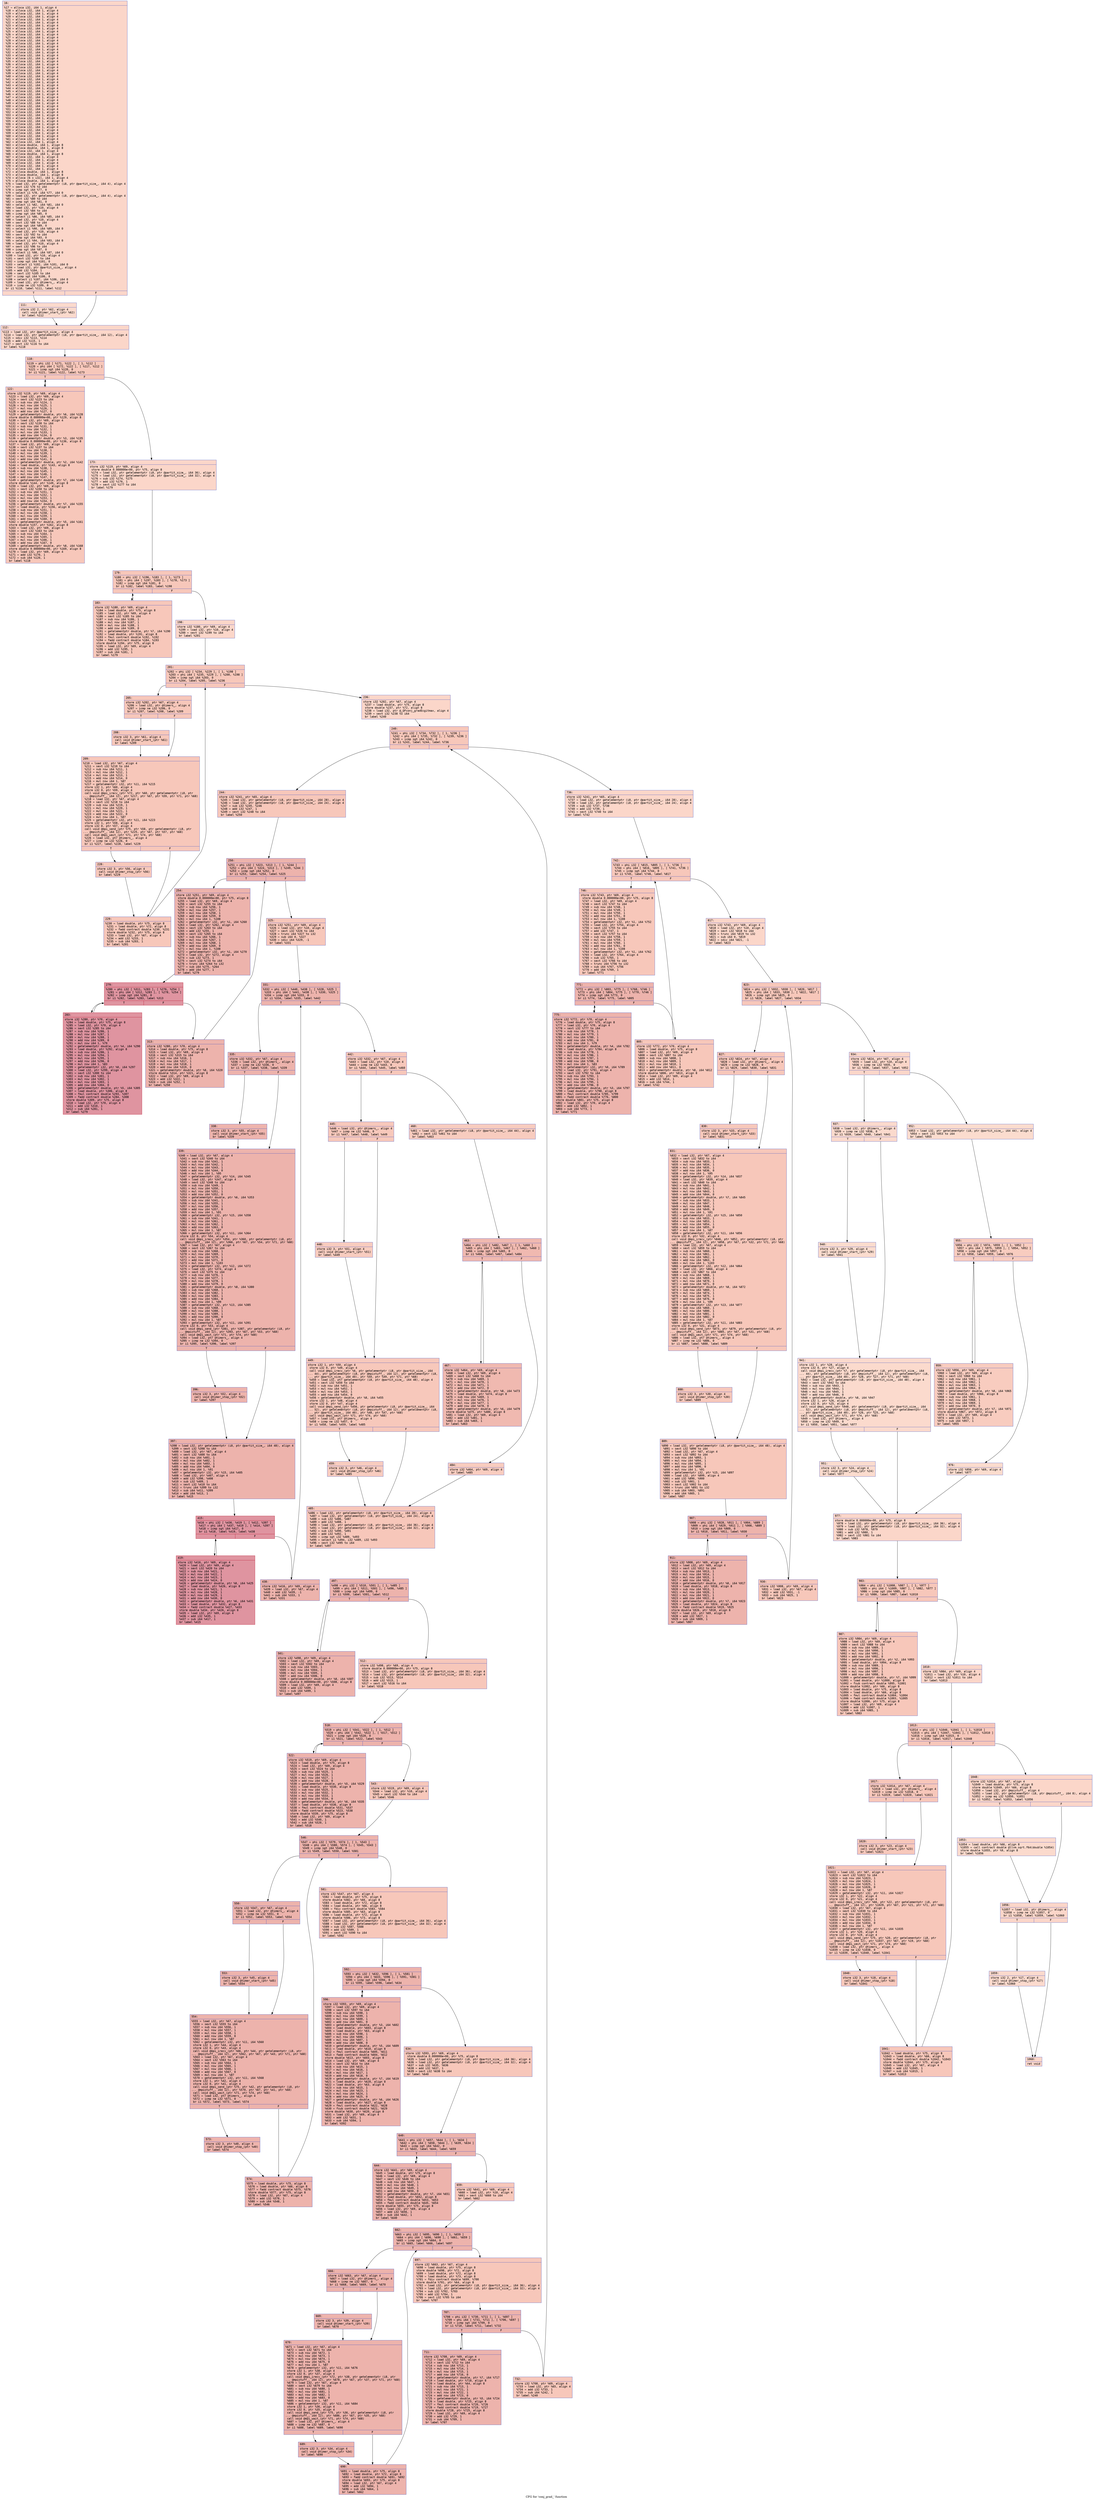 digraph "CFG for 'conj_grad_' function" {
	label="CFG for 'conj_grad_' function";

	Node0x558b23f93a70 [shape=record,color="#3d50c3ff", style=filled, fillcolor="#f6a38570" fontname="Courier",label="{16:\l|  %17 = alloca i32, i64 1, align 4\l  %18 = alloca i32, i64 1, align 4\l  %19 = alloca i32, i64 1, align 4\l  %20 = alloca i32, i64 1, align 4\l  %21 = alloca i32, i64 1, align 4\l  %22 = alloca i32, i64 1, align 4\l  %23 = alloca i32, i64 1, align 4\l  %24 = alloca i32, i64 1, align 4\l  %25 = alloca i32, i64 1, align 4\l  %26 = alloca i32, i64 1, align 4\l  %27 = alloca i32, i64 1, align 4\l  %28 = alloca i32, i64 1, align 4\l  %29 = alloca i32, i64 1, align 4\l  %30 = alloca i32, i64 1, align 4\l  %31 = alloca i32, i64 1, align 4\l  %32 = alloca i32, i64 1, align 4\l  %33 = alloca i32, i64 1, align 4\l  %34 = alloca i32, i64 1, align 4\l  %35 = alloca i32, i64 1, align 4\l  %36 = alloca i32, i64 1, align 4\l  %37 = alloca i32, i64 1, align 4\l  %38 = alloca i32, i64 1, align 4\l  %39 = alloca i32, i64 1, align 4\l  %40 = alloca i32, i64 1, align 4\l  %41 = alloca i32, i64 1, align 4\l  %42 = alloca i32, i64 1, align 4\l  %43 = alloca i32, i64 1, align 4\l  %44 = alloca i32, i64 1, align 4\l  %45 = alloca i32, i64 1, align 4\l  %46 = alloca i32, i64 1, align 4\l  %47 = alloca i32, i64 1, align 4\l  %48 = alloca i32, i64 1, align 4\l  %49 = alloca i32, i64 1, align 4\l  %50 = alloca i32, i64 1, align 4\l  %51 = alloca i32, i64 1, align 4\l  %52 = alloca i32, i64 1, align 4\l  %53 = alloca i32, i64 1, align 4\l  %54 = alloca i32, i64 1, align 4\l  %55 = alloca i32, i64 1, align 4\l  %56 = alloca i32, i64 1, align 4\l  %57 = alloca i32, i64 1, align 4\l  %58 = alloca i32, i64 1, align 4\l  %59 = alloca i32, i64 1, align 4\l  %60 = alloca i32, i64 1, align 4\l  %61 = alloca i32, i64 1, align 4\l  %62 = alloca i32, i64 1, align 4\l  %63 = alloca double, i64 1, align 8\l  %64 = alloca double, i64 1, align 8\l  %65 = alloca i32, i64 1, align 4\l  %66 = alloca double, i64 1, align 8\l  %67 = alloca i32, i64 1, align 4\l  %68 = alloca i32, i64 1, align 4\l  %69 = alloca i32, i64 1, align 4\l  %70 = alloca i32, i64 1, align 4\l  %71 = alloca i32, i64 1, align 4\l  %72 = alloca double, i64 1, align 8\l  %73 = alloca double, i64 1, align 8\l  %74 = alloca [6 x i32], i64 1, align 4\l  %75 = alloca double, i64 1, align 8\l  %76 = load i32, ptr getelementptr (i8, ptr @partit_size_, i64 4), align 4\l  %77 = sext i32 %76 to i64\l  %78 = icmp sgt i64 %77, 0\l  %79 = select i1 %78, i64 %77, i64 0\l  %80 = load i32, ptr getelementptr (i8, ptr @partit_size_, i64 4), align 4\l  %81 = sext i32 %80 to i64\l  %82 = icmp sgt i64 %81, 0\l  %83 = select i1 %82, i64 %81, i64 0\l  %84 = load i32, ptr %10, align 4\l  %85 = sext i32 %84 to i64\l  %86 = icmp sgt i64 %85, 0\l  %87 = select i1 %86, i64 %85, i64 0\l  %88 = load i32, ptr %10, align 4\l  %89 = sext i32 %88 to i64\l  %90 = icmp sgt i64 %89, 0\l  %91 = select i1 %90, i64 %89, i64 0\l  %92 = load i32, ptr %10, align 4\l  %93 = sext i32 %92 to i64\l  %94 = icmp sgt i64 %93, 0\l  %95 = select i1 %94, i64 %93, i64 0\l  %96 = load i32, ptr %10, align 4\l  %97 = sext i32 %96 to i64\l  %98 = icmp sgt i64 %97, 0\l  %99 = select i1 %98, i64 %97, i64 0\l  %100 = load i32, ptr %10, align 4\l  %101 = sext i32 %100 to i64\l  %102 = icmp sgt i64 %101, 0\l  %103 = select i1 %102, i64 %101, i64 0\l  %104 = load i32, ptr @partit_size_, align 4\l  %105 = add i32 %104, 1\l  %106 = sext i32 %105 to i64\l  %107 = icmp sgt i64 %106, 0\l  %108 = select i1 %107, i64 %106, i64 0\l  %109 = load i32, ptr @timers_, align 4\l  %110 = icmp ne i32 %109, 0\l  br i1 %110, label %111, label %112\l|{<s0>T|<s1>F}}"];
	Node0x558b23f93a70:s0 -> Node0x558b23f95160[tooltip="16 -> 111\nProbability 62.50%" ];
	Node0x558b23f93a70:s1 -> Node0x558b23f97a40[tooltip="16 -> 112\nProbability 37.50%" ];
	Node0x558b23f95160 [shape=record,color="#3d50c3ff", style=filled, fillcolor="#f7ac8e70" fontname="Courier",label="{111:\l|  store i32 2, ptr %62, align 4\l  call void @timer_start_(ptr %62)\l  br label %112\l}"];
	Node0x558b23f95160 -> Node0x558b23f97a40[tooltip="111 -> 112\nProbability 100.00%" ];
	Node0x558b23f97a40 [shape=record,color="#3d50c3ff", style=filled, fillcolor="#f6a38570" fontname="Courier",label="{112:\l|  %113 = load i32, ptr @partit_size_, align 4\l  %114 = load i32, ptr getelementptr (i8, ptr @partit_size_, i64 12), align 4\l  %115 = sdiv i32 %113, %114\l  %116 = add i32 %115, 1\l  %117 = sext i32 %116 to i64\l  br label %118\l}"];
	Node0x558b23f97a40 -> Node0x558b23f97fd0[tooltip="112 -> 118\nProbability 100.00%" ];
	Node0x558b23f97fd0 [shape=record,color="#3d50c3ff", style=filled, fillcolor="#ec7f6370" fontname="Courier",label="{118:\l|  %119 = phi i32 [ %171, %122 ], [ 1, %112 ]\l  %120 = phi i64 [ %172, %122 ], [ %117, %112 ]\l  %121 = icmp sgt i64 %120, 0\l  br i1 %121, label %122, label %173\l|{<s0>T|<s1>F}}"];
	Node0x558b23f97fd0:s0 -> Node0x558b23f980c0[tooltip="118 -> 122\nProbability 96.88%" ];
	Node0x558b23f97fd0:s1 -> Node0x558b23f982f0[tooltip="118 -> 173\nProbability 3.12%" ];
	Node0x558b23f980c0 [shape=record,color="#3d50c3ff", style=filled, fillcolor="#ec7f6370" fontname="Courier",label="{122:\l|  store i32 %119, ptr %69, align 4\l  %123 = load i32, ptr %69, align 4\l  %124 = sext i32 %123 to i64\l  %125 = sub nsw i64 %124, 1\l  %126 = mul nsw i64 %125, 1\l  %127 = mul nsw i64 %126, 1\l  %128 = add nsw i64 %127, 0\l  %129 = getelementptr double, ptr %6, i64 %128\l  store double 0.000000e+00, ptr %129, align 8\l  %130 = load i32, ptr %69, align 4\l  %131 = sext i32 %130 to i64\l  %132 = sub nsw i64 %131, 1\l  %133 = mul nsw i64 %132, 1\l  %134 = mul nsw i64 %133, 1\l  %135 = add nsw i64 %134, 0\l  %136 = getelementptr double, ptr %3, i64 %135\l  store double 0.000000e+00, ptr %136, align 8\l  %137 = load i32, ptr %69, align 4\l  %138 = sext i32 %137 to i64\l  %139 = sub nsw i64 %138, 1\l  %140 = mul nsw i64 %139, 1\l  %141 = mul nsw i64 %140, 1\l  %142 = add nsw i64 %141, 0\l  %143 = getelementptr double, ptr %2, i64 %142\l  %144 = load double, ptr %143, align 8\l  %145 = sub nsw i64 %138, 1\l  %146 = mul nsw i64 %145, 1\l  %147 = mul nsw i64 %146, 1\l  %148 = add nsw i64 %147, 0\l  %149 = getelementptr double, ptr %7, i64 %148\l  store double %144, ptr %149, align 8\l  %150 = load i32, ptr %69, align 4\l  %151 = sext i32 %150 to i64\l  %152 = sub nsw i64 %151, 1\l  %153 = mul nsw i64 %152, 1\l  %154 = mul nsw i64 %153, 1\l  %155 = add nsw i64 %154, 0\l  %156 = getelementptr double, ptr %7, i64 %155\l  %157 = load double, ptr %156, align 8\l  %158 = sub nsw i64 %151, 1\l  %159 = mul nsw i64 %158, 1\l  %160 = mul nsw i64 %159, 1\l  %161 = add nsw i64 %160, 0\l  %162 = getelementptr double, ptr %5, i64 %161\l  store double %157, ptr %162, align 8\l  %163 = load i32, ptr %69, align 4\l  %164 = sext i32 %163 to i64\l  %165 = sub nsw i64 %164, 1\l  %166 = mul nsw i64 %165, 1\l  %167 = mul nsw i64 %166, 1\l  %168 = add nsw i64 %167, 0\l  %169 = getelementptr double, ptr %8, i64 %168\l  store double 0.000000e+00, ptr %169, align 8\l  %170 = load i32, ptr %69, align 4\l  %171 = add i32 %170, 1\l  %172 = sub i64 %120, 1\l  br label %118\l}"];
	Node0x558b23f980c0 -> Node0x558b23f97fd0[tooltip="122 -> 118\nProbability 100.00%" ];
	Node0x558b23f982f0 [shape=record,color="#3d50c3ff", style=filled, fillcolor="#f6a38570" fontname="Courier",label="{173:\l|  store i32 %119, ptr %69, align 4\l  store double 0.000000e+00, ptr %75, align 8\l  %174 = load i32, ptr getelementptr (i8, ptr @partit_size_, i64 36), align 4\l  %175 = load i32, ptr getelementptr (i8, ptr @partit_size_, i64 32), align 4\l  %176 = sub i32 %174, %175\l  %177 = add i32 %176, 1\l  %178 = sext i32 %177 to i64\l  br label %179\l}"];
	Node0x558b23f982f0 -> Node0x558b23f9a760[tooltip="173 -> 179\nProbability 100.00%" ];
	Node0x558b23f9a760 [shape=record,color="#3d50c3ff", style=filled, fillcolor="#ec7f6370" fontname="Courier",label="{179:\l|  %180 = phi i32 [ %196, %183 ], [ 1, %173 ]\l  %181 = phi i64 [ %197, %183 ], [ %178, %173 ]\l  %182 = icmp sgt i64 %181, 0\l  br i1 %182, label %183, label %198\l|{<s0>T|<s1>F}}"];
	Node0x558b23f9a760:s0 -> Node0x558b23f9a820[tooltip="179 -> 183\nProbability 96.88%" ];
	Node0x558b23f9a760:s1 -> Node0x558b23f9aa80[tooltip="179 -> 198\nProbability 3.12%" ];
	Node0x558b23f9a820 [shape=record,color="#3d50c3ff", style=filled, fillcolor="#ec7f6370" fontname="Courier",label="{183:\l|  store i32 %180, ptr %69, align 4\l  %184 = load double, ptr %75, align 8\l  %185 = load i32, ptr %69, align 4\l  %186 = sext i32 %185 to i64\l  %187 = sub nsw i64 %186, 1\l  %188 = mul nsw i64 %187, 1\l  %189 = mul nsw i64 %188, 1\l  %190 = add nsw i64 %189, 0\l  %191 = getelementptr double, ptr %7, i64 %190\l  %192 = load double, ptr %191, align 8\l  %193 = fmul contract double %192, %192\l  %194 = fadd contract double %184, %193\l  store double %194, ptr %75, align 8\l  %195 = load i32, ptr %69, align 4\l  %196 = add i32 %195, 1\l  %197 = sub i64 %181, 1\l  br label %179\l}"];
	Node0x558b23f9a820 -> Node0x558b23f9a760[tooltip="183 -> 179\nProbability 100.00%" ];
	Node0x558b23f9aa80 [shape=record,color="#3d50c3ff", style=filled, fillcolor="#f6a38570" fontname="Courier",label="{198:\l|  store i32 %180, ptr %69, align 4\l  %199 = load i32, ptr %10, align 4\l  %200 = sext i32 %199 to i64\l  br label %201\l}"];
	Node0x558b23f9aa80 -> Node0x558b23f96f80[tooltip="198 -> 201\nProbability 100.00%" ];
	Node0x558b23f96f80 [shape=record,color="#3d50c3ff", style=filled, fillcolor="#ec7f6370" fontname="Courier",label="{201:\l|  %202 = phi i32 [ %234, %229 ], [ 1, %198 ]\l  %203 = phi i64 [ %235, %229 ], [ %200, %198 ]\l  %204 = icmp sgt i64 %203, 0\l  br i1 %204, label %205, label %236\l|{<s0>T|<s1>F}}"];
	Node0x558b23f96f80:s0 -> Node0x558b23f972a0[tooltip="201 -> 205\nProbability 96.88%" ];
	Node0x558b23f96f80:s1 -> Node0x558b23f972f0[tooltip="201 -> 236\nProbability 3.12%" ];
	Node0x558b23f972a0 [shape=record,color="#3d50c3ff", style=filled, fillcolor="#ec7f6370" fontname="Courier",label="{205:\l|  store i32 %202, ptr %67, align 4\l  %206 = load i32, ptr @timers_, align 4\l  %207 = icmp ne i32 %206, 0\l  br i1 %207, label %208, label %209\l|{<s0>T|<s1>F}}"];
	Node0x558b23f972a0:s0 -> Node0x558b23f975a0[tooltip="205 -> 208\nProbability 62.50%" ];
	Node0x558b23f972a0:s1 -> Node0x558b23f975f0[tooltip="205 -> 209\nProbability 37.50%" ];
	Node0x558b23f975a0 [shape=record,color="#3d50c3ff", style=filled, fillcolor="#ed836670" fontname="Courier",label="{208:\l|  store i32 3, ptr %61, align 4\l  call void @timer_start_(ptr %61)\l  br label %209\l}"];
	Node0x558b23f975a0 -> Node0x558b23f975f0[tooltip="208 -> 209\nProbability 100.00%" ];
	Node0x558b23f975f0 [shape=record,color="#3d50c3ff", style=filled, fillcolor="#ec7f6370" fontname="Courier",label="{209:\l|  %210 = load i32, ptr %67, align 4\l  %211 = sext i32 %210 to i64\l  %212 = sub nsw i64 %211, 1\l  %213 = mul nsw i64 %212, 1\l  %214 = mul nsw i64 %213, 1\l  %215 = add nsw i64 %214, 0\l  %216 = mul nsw i64 1, %87\l  %217 = getelementptr i32, ptr %11, i64 %215\l  store i32 1, ptr %60, align 4\l  store i32 0, ptr %59, align 4\l  call void @mpi_irecv_(ptr %72, ptr %60, ptr getelementptr (i8, ptr\l... @mpistuff_, i64 12), ptr %217, ptr %67, ptr %59, ptr %71, ptr %68)\l  %218 = load i32, ptr %67, align 4\l  %219 = sext i32 %218 to i64\l  %220 = sub nsw i64 %219, 1\l  %221 = mul nsw i64 %220, 1\l  %222 = mul nsw i64 %221, 1\l  %223 = add nsw i64 %222, 0\l  %224 = mul nsw i64 1, %87\l  %225 = getelementptr i32, ptr %11, i64 %223\l  store i32 1, ptr %58, align 4\l  store i32 0, ptr %57, align 4\l  call void @mpi_send_(ptr %75, ptr %58, ptr getelementptr (i8, ptr\l... @mpistuff_, i64 12), ptr %225, ptr %67, ptr %57, ptr %68)\l  call void @mpi_wait_(ptr %71, ptr %74, ptr %68)\l  %226 = load i32, ptr @timers_, align 4\l  %227 = icmp ne i32 %226, 0\l  br i1 %227, label %228, label %229\l|{<s0>T|<s1>F}}"];
	Node0x558b23f975f0:s0 -> Node0x558b23f9e130[tooltip="209 -> 228\nProbability 62.50%" ];
	Node0x558b23f975f0:s1 -> Node0x558b23f97040[tooltip="209 -> 229\nProbability 37.50%" ];
	Node0x558b23f9e130 [shape=record,color="#3d50c3ff", style=filled, fillcolor="#ed836670" fontname="Courier",label="{228:\l|  store i32 3, ptr %56, align 4\l  call void @timer_stop_(ptr %56)\l  br label %229\l}"];
	Node0x558b23f9e130 -> Node0x558b23f97040[tooltip="228 -> 229\nProbability 100.00%" ];
	Node0x558b23f97040 [shape=record,color="#3d50c3ff", style=filled, fillcolor="#ec7f6370" fontname="Courier",label="{229:\l|  %230 = load double, ptr %75, align 8\l  %231 = load double, ptr %72, align 8\l  %232 = fadd contract double %230, %231\l  store double %232, ptr %75, align 8\l  %233 = load i32, ptr %67, align 4\l  %234 = add i32 %233, 1\l  %235 = sub i64 %203, 1\l  br label %201\l}"];
	Node0x558b23f97040 -> Node0x558b23f96f80[tooltip="229 -> 201\nProbability 100.00%" ];
	Node0x558b23f972f0 [shape=record,color="#3d50c3ff", style=filled, fillcolor="#f6a38570" fontname="Courier",label="{236:\l|  store i32 %202, ptr %67, align 4\l  %237 = load double, ptr %75, align 8\l  store double %237, ptr %72, align 8\l  %238 = load i32, ptr @_QFconj_gradEcgitmax, align 4\l  %239 = sext i32 %238 to i64\l  br label %240\l}"];
	Node0x558b23f972f0 -> Node0x558b23f9eb20[tooltip="236 -> 240\nProbability 100.00%" ];
	Node0x558b23f9eb20 [shape=record,color="#3d50c3ff", style=filled, fillcolor="#ec7f6370" fontname="Courier",label="{240:\l|  %241 = phi i32 [ %734, %732 ], [ 1, %236 ]\l  %242 = phi i64 [ %735, %732 ], [ %239, %236 ]\l  %243 = icmp sgt i64 %242, 0\l  br i1 %243, label %244, label %736\l|{<s0>T|<s1>F}}"];
	Node0x558b23f9eb20:s0 -> Node0x558b23f9ee40[tooltip="240 -> 244\nProbability 96.88%" ];
	Node0x558b23f9eb20:s1 -> Node0x558b23f9ee90[tooltip="240 -> 736\nProbability 3.12%" ];
	Node0x558b23f9ee40 [shape=record,color="#3d50c3ff", style=filled, fillcolor="#ec7f6370" fontname="Courier",label="{244:\l|  store i32 %241, ptr %65, align 4\l  %245 = load i32, ptr getelementptr (i8, ptr @partit_size_, i64 28), align 4\l  %246 = load i32, ptr getelementptr (i8, ptr @partit_size_, i64 24), align 4\l  %247 = sub i32 %245, %246\l  %248 = add i32 %247, 1\l  %249 = sext i32 %248 to i64\l  br label %250\l}"];
	Node0x558b23f9ee40 -> Node0x558b23f9f2c0[tooltip="244 -> 250\nProbability 100.00%" ];
	Node0x558b23f9f2c0 [shape=record,color="#3d50c3ff", style=filled, fillcolor="#d6524470" fontname="Courier",label="{250:\l|  %251 = phi i32 [ %323, %313 ], [ 1, %244 ]\l  %252 = phi i64 [ %324, %313 ], [ %249, %244 ]\l  %253 = icmp sgt i64 %252, 0\l  br i1 %253, label %254, label %325\l|{<s0>T|<s1>F}}"];
	Node0x558b23f9f2c0:s0 -> Node0x558b23f9f610[tooltip="250 -> 254\nProbability 96.88%" ];
	Node0x558b23f9f2c0:s1 -> Node0x558b23f9f660[tooltip="250 -> 325\nProbability 3.12%" ];
	Node0x558b23f9f610 [shape=record,color="#3d50c3ff", style=filled, fillcolor="#d6524470" fontname="Courier",label="{254:\l|  store i32 %251, ptr %69, align 4\l  store double 0.000000e+00, ptr %75, align 8\l  %255 = load i32, ptr %69, align 4\l  %256 = sext i32 %255 to i64\l  %257 = sub nsw i64 %256, 1\l  %258 = mul nsw i64 %257, 1\l  %259 = mul nsw i64 %258, 1\l  %260 = add nsw i64 %259, 0\l  %261 = mul nsw i64 1, %108\l  %262 = getelementptr i32, ptr %1, i64 %260\l  %263 = load i32, ptr %262, align 4\l  %264 = sext i32 %263 to i64\l  %265 = add i32 %255, 1\l  %266 = sext i32 %265 to i64\l  %267 = sub nsw i64 %266, 1\l  %268 = mul nsw i64 %267, 1\l  %269 = mul nsw i64 %268, 1\l  %270 = add nsw i64 %269, 0\l  %271 = mul nsw i64 1, %108\l  %272 = getelementptr i32, ptr %1, i64 %270\l  %273 = load i32, ptr %272, align 4\l  %274 = sub i32 %273, 1\l  %275 = sext i32 %274 to i64\l  %276 = trunc i64 %264 to i32\l  %277 = sub i64 %275, %264\l  %278 = add i64 %277, 1\l  br label %279\l}"];
	Node0x558b23f9f610 -> Node0x558b23fa05b0[tooltip="254 -> 279\nProbability 100.00%" ];
	Node0x558b23fa05b0 [shape=record,color="#b70d28ff", style=filled, fillcolor="#b70d2870" fontname="Courier",label="{279:\l|  %280 = phi i32 [ %311, %283 ], [ %276, %254 ]\l  %281 = phi i64 [ %312, %283 ], [ %278, %254 ]\l  %282 = icmp sgt i64 %281, 0\l  br i1 %282, label %283, label %313\l|{<s0>T|<s1>F}}"];
	Node0x558b23fa05b0:s0 -> Node0x558b23fa06a0[tooltip="279 -> 283\nProbability 96.88%" ];
	Node0x558b23fa05b0:s1 -> Node0x558b23f9f380[tooltip="279 -> 313\nProbability 3.12%" ];
	Node0x558b23fa06a0 [shape=record,color="#b70d28ff", style=filled, fillcolor="#b70d2870" fontname="Courier",label="{283:\l|  store i32 %280, ptr %70, align 4\l  %284 = load double, ptr %75, align 8\l  %285 = load i32, ptr %70, align 4\l  %286 = sext i32 %285 to i64\l  %287 = sub nsw i64 %286, 1\l  %288 = mul nsw i64 %287, 1\l  %289 = mul nsw i64 %288, 1\l  %290 = add nsw i64 %289, 0\l  %291 = mul nsw i64 1, %79\l  %292 = getelementptr double, ptr %4, i64 %290\l  %293 = load double, ptr %292, align 8\l  %294 = sub nsw i64 %286, 1\l  %295 = mul nsw i64 %294, 1\l  %296 = mul nsw i64 %295, 1\l  %297 = add nsw i64 %296, 0\l  %298 = mul nsw i64 1, %83\l  %299 = getelementptr i32, ptr %0, i64 %297\l  %300 = load i32, ptr %299, align 4\l  %301 = sext i32 %300 to i64\l  %302 = sub nsw i64 %301, 1\l  %303 = mul nsw i64 %302, 1\l  %304 = mul nsw i64 %303, 1\l  %305 = add nsw i64 %304, 0\l  %306 = getelementptr double, ptr %5, i64 %305\l  %307 = load double, ptr %306, align 8\l  %308 = fmul contract double %293, %307\l  %309 = fadd contract double %284, %308\l  store double %309, ptr %75, align 8\l  %310 = load i32, ptr %70, align 4\l  %311 = add i32 %310, 1\l  %312 = sub i64 %281, 1\l  br label %279\l}"];
	Node0x558b23fa06a0 -> Node0x558b23fa05b0[tooltip="283 -> 279\nProbability 100.00%" ];
	Node0x558b23f9f380 [shape=record,color="#3d50c3ff", style=filled, fillcolor="#d6524470" fontname="Courier",label="{313:\l|  store i32 %280, ptr %70, align 4\l  %314 = load double, ptr %75, align 8\l  %315 = load i32, ptr %69, align 4\l  %316 = sext i32 %315 to i64\l  %317 = sub nsw i64 %316, 1\l  %318 = mul nsw i64 %317, 1\l  %319 = mul nsw i64 %318, 1\l  %320 = add nsw i64 %319, 0\l  %321 = getelementptr double, ptr %8, i64 %320\l  store double %314, ptr %321, align 8\l  %322 = load i32, ptr %69, align 4\l  %323 = add i32 %322, 1\l  %324 = sub i64 %252, 1\l  br label %250\l}"];
	Node0x558b23f9f380 -> Node0x558b23f9f2c0[tooltip="313 -> 250\nProbability 100.00%" ];
	Node0x558b23f9f660 [shape=record,color="#3d50c3ff", style=filled, fillcolor="#ec7f6370" fontname="Courier",label="{325:\l|  store i32 %251, ptr %69, align 4\l  %326 = load i32, ptr %10, align 4\l  %327 = sext i32 %326 to i64\l  %328 = trunc i64 %327 to i32\l  %329 = sub i64 0, %327\l  %330 = sdiv i64 %329, -1\l  br label %331\l}"];
	Node0x558b23f9f660 -> Node0x558b23fa26b0[tooltip="325 -> 331\nProbability 100.00%" ];
	Node0x558b23fa26b0 [shape=record,color="#3d50c3ff", style=filled, fillcolor="#d6524470" fontname="Courier",label="{331:\l|  %332 = phi i32 [ %440, %438 ], [ %328, %325 ]\l  %333 = phi i64 [ %441, %438 ], [ %330, %325 ]\l  %334 = icmp sgt i64 %333, 0\l  br i1 %334, label %335, label %442\l|{<s0>T|<s1>F}}"];
	Node0x558b23fa26b0:s0 -> Node0x558b23fa29d0[tooltip="331 -> 335\nProbability 96.88%" ];
	Node0x558b23fa26b0:s1 -> Node0x558b23fa2a20[tooltip="331 -> 442\nProbability 3.12%" ];
	Node0x558b23fa29d0 [shape=record,color="#3d50c3ff", style=filled, fillcolor="#d6524470" fontname="Courier",label="{335:\l|  store i32 %332, ptr %67, align 4\l  %336 = load i32, ptr @timers_, align 4\l  %337 = icmp ne i32 %336, 0\l  br i1 %337, label %338, label %339\l|{<s0>T|<s1>F}}"];
	Node0x558b23fa29d0:s0 -> Node0x558b23fa2cd0[tooltip="335 -> 338\nProbability 62.50%" ];
	Node0x558b23fa29d0:s1 -> Node0x558b23fa2d20[tooltip="335 -> 339\nProbability 37.50%" ];
	Node0x558b23fa2cd0 [shape=record,color="#3d50c3ff", style=filled, fillcolor="#d8564670" fontname="Courier",label="{338:\l|  store i32 3, ptr %55, align 4\l  call void @timer_start_(ptr %55)\l  br label %339\l}"];
	Node0x558b23fa2cd0 -> Node0x558b23fa2d20[tooltip="338 -> 339\nProbability 100.00%" ];
	Node0x558b23fa2d20 [shape=record,color="#3d50c3ff", style=filled, fillcolor="#d6524470" fontname="Courier",label="{339:\l|  %340 = load i32, ptr %67, align 4\l  %341 = sext i32 %340 to i64\l  %342 = sub nsw i64 %341, 1\l  %343 = mul nsw i64 %342, 1\l  %344 = mul nsw i64 %343, 1\l  %345 = add nsw i64 %344, 0\l  %346 = mul nsw i64 1, %95\l  %347 = getelementptr i32, ptr %14, i64 %345\l  %348 = load i32, ptr %347, align 4\l  %349 = sext i32 %348 to i64\l  %350 = sub nsw i64 %349, 1\l  %351 = mul nsw i64 %350, 1\l  %352 = mul nsw i64 %351, 1\l  %353 = add nsw i64 %352, 0\l  %354 = getelementptr double, ptr %6, i64 %353\l  %355 = sub nsw i64 %341, 1\l  %356 = mul nsw i64 %355, 1\l  %357 = mul nsw i64 %356, 1\l  %358 = add nsw i64 %357, 0\l  %359 = mul nsw i64 1, %91\l  %360 = getelementptr i32, ptr %15, i64 %358\l  %361 = sub nsw i64 %341, 1\l  %362 = mul nsw i64 %361, 1\l  %363 = mul nsw i64 %362, 1\l  %364 = add nsw i64 %363, 0\l  %365 = mul nsw i64 1, %87\l  %366 = getelementptr i32, ptr %11, i64 %364\l  store i32 0, ptr %54, align 4\l  call void @mpi_irecv_(ptr %354, ptr %360, ptr getelementptr (i8, ptr\l... @mpistuff_, i64 12), ptr %366, ptr %67, ptr %54, ptr %71, ptr %68)\l  %367 = load i32, ptr %67, align 4\l  %368 = sext i32 %367 to i64\l  %369 = sub nsw i64 %368, 1\l  %370 = mul nsw i64 %369, 1\l  %371 = mul nsw i64 %370, 1\l  %372 = add nsw i64 %371, 0\l  %373 = mul nsw i64 1, %103\l  %374 = getelementptr i32, ptr %12, i64 %372\l  %375 = load i32, ptr %374, align 4\l  %376 = sext i32 %375 to i64\l  %377 = sub nsw i64 %376, 1\l  %378 = mul nsw i64 %377, 1\l  %379 = mul nsw i64 %378, 1\l  %380 = add nsw i64 %379, 0\l  %381 = getelementptr double, ptr %8, i64 %380\l  %382 = sub nsw i64 %368, 1\l  %383 = mul nsw i64 %382, 1\l  %384 = mul nsw i64 %383, 1\l  %385 = add nsw i64 %384, 0\l  %386 = mul nsw i64 1, %99\l  %387 = getelementptr i32, ptr %13, i64 %385\l  %388 = sub nsw i64 %368, 1\l  %389 = mul nsw i64 %388, 1\l  %390 = mul nsw i64 %389, 1\l  %391 = add nsw i64 %390, 0\l  %392 = mul nsw i64 1, %87\l  %393 = getelementptr i32, ptr %11, i64 %391\l  store i32 0, ptr %53, align 4\l  call void @mpi_send_(ptr %381, ptr %387, ptr getelementptr (i8, ptr\l... @mpistuff_, i64 12), ptr %393, ptr %67, ptr %53, ptr %68)\l  call void @mpi_wait_(ptr %71, ptr %74, ptr %68)\l  %394 = load i32, ptr @timers_, align 4\l  %395 = icmp ne i32 %394, 0\l  br i1 %395, label %396, label %397\l|{<s0>T|<s1>F}}"];
	Node0x558b23fa2d20:s0 -> Node0x558b23f9bac0[tooltip="339 -> 396\nProbability 62.50%" ];
	Node0x558b23fa2d20:s1 -> Node0x558b23f9bb10[tooltip="339 -> 397\nProbability 37.50%" ];
	Node0x558b23f9bac0 [shape=record,color="#3d50c3ff", style=filled, fillcolor="#d8564670" fontname="Courier",label="{396:\l|  store i32 3, ptr %52, align 4\l  call void @timer_stop_(ptr %52)\l  br label %397\l}"];
	Node0x558b23f9bac0 -> Node0x558b23f9bb10[tooltip="396 -> 397\nProbability 100.00%" ];
	Node0x558b23f9bb10 [shape=record,color="#3d50c3ff", style=filled, fillcolor="#d6524470" fontname="Courier",label="{397:\l|  %398 = load i32, ptr getelementptr (i8, ptr @partit_size_, i64 48), align 4\l  %399 = sext i32 %398 to i64\l  %400 = load i32, ptr %67, align 4\l  %401 = sext i32 %400 to i64\l  %402 = sub nsw i64 %401, 1\l  %403 = mul nsw i64 %402, 1\l  %404 = mul nsw i64 %403, 1\l  %405 = add nsw i64 %404, 0\l  %406 = mul nsw i64 1, %91\l  %407 = getelementptr i32, ptr %15, i64 %405\l  %408 = load i32, ptr %407, align 4\l  %409 = add i32 %398, %408\l  %410 = sub i32 %409, 1\l  %411 = sext i32 %410 to i64\l  %412 = trunc i64 %399 to i32\l  %413 = sub i64 %411, %399\l  %414 = add i64 %413, 1\l  br label %415\l}"];
	Node0x558b23f9bb10 -> Node0x558b23f9c700[tooltip="397 -> 415\nProbability 100.00%" ];
	Node0x558b23f9c700 [shape=record,color="#b70d28ff", style=filled, fillcolor="#b70d2870" fontname="Courier",label="{415:\l|  %416 = phi i32 [ %436, %419 ], [ %412, %397 ]\l  %417 = phi i64 [ %437, %419 ], [ %414, %397 ]\l  %418 = icmp sgt i64 %417, 0\l  br i1 %418, label %419, label %438\l|{<s0>T|<s1>F}}"];
	Node0x558b23f9c700:s0 -> Node0x558b23f9c7c0[tooltip="415 -> 419\nProbability 96.88%" ];
	Node0x558b23f9c700:s1 -> Node0x558b23fa2770[tooltip="415 -> 438\nProbability 3.12%" ];
	Node0x558b23f9c7c0 [shape=record,color="#b70d28ff", style=filled, fillcolor="#b70d2870" fontname="Courier",label="{419:\l|  store i32 %416, ptr %69, align 4\l  %420 = load i32, ptr %69, align 4\l  %421 = sext i32 %420 to i64\l  %422 = sub nsw i64 %421, 1\l  %423 = mul nsw i64 %422, 1\l  %424 = mul nsw i64 %423, 1\l  %425 = add nsw i64 %424, 0\l  %426 = getelementptr double, ptr %8, i64 %425\l  %427 = load double, ptr %426, align 8\l  %428 = sub nsw i64 %421, 1\l  %429 = mul nsw i64 %428, 1\l  %430 = mul nsw i64 %429, 1\l  %431 = add nsw i64 %430, 0\l  %432 = getelementptr double, ptr %6, i64 %431\l  %433 = load double, ptr %432, align 8\l  %434 = fadd contract double %427, %433\l  store double %434, ptr %426, align 8\l  %435 = load i32, ptr %69, align 4\l  %436 = add i32 %435, 1\l  %437 = sub i64 %417, 1\l  br label %415\l}"];
	Node0x558b23f9c7c0 -> Node0x558b23f9c700[tooltip="419 -> 415\nProbability 100.00%" ];
	Node0x558b23fa2770 [shape=record,color="#3d50c3ff", style=filled, fillcolor="#d6524470" fontname="Courier",label="{438:\l|  store i32 %416, ptr %69, align 4\l  %439 = load i32, ptr %67, align 4\l  %440 = add i32 %439, -1\l  %441 = sub i64 %333, 1\l  br label %331\l}"];
	Node0x558b23fa2770 -> Node0x558b23fa26b0[tooltip="438 -> 331\nProbability 100.00%" ];
	Node0x558b23fa2a20 [shape=record,color="#3d50c3ff", style=filled, fillcolor="#ec7f6370" fontname="Courier",label="{442:\l|  store i32 %332, ptr %67, align 4\l  %443 = load i32, ptr %10, align 4\l  %444 = icmp ne i32 %443, 0\l  br i1 %444, label %445, label %460\l|{<s0>T|<s1>F}}"];
	Node0x558b23fa2a20:s0 -> Node0x558b23fa9570[tooltip="442 -> 445\nProbability 62.50%" ];
	Node0x558b23fa2a20:s1 -> Node0x558b23fa95c0[tooltip="442 -> 460\nProbability 37.50%" ];
	Node0x558b23fa9570 [shape=record,color="#3d50c3ff", style=filled, fillcolor="#ed836670" fontname="Courier",label="{445:\l|  %446 = load i32, ptr @timers_, align 4\l  %447 = icmp ne i32 %446, 0\l  br i1 %447, label %448, label %449\l|{<s0>T|<s1>F}}"];
	Node0x558b23fa9570:s0 -> Node0x558b23fa97d0[tooltip="445 -> 448\nProbability 62.50%" ];
	Node0x558b23fa9570:s1 -> Node0x558b23fa9820[tooltip="445 -> 449\nProbability 37.50%" ];
	Node0x558b23fa97d0 [shape=record,color="#3d50c3ff", style=filled, fillcolor="#f08b6e70" fontname="Courier",label="{448:\l|  store i32 3, ptr %51, align 4\l  call void @timer_start_(ptr %51)\l  br label %449\l}"];
	Node0x558b23fa97d0 -> Node0x558b23fa9820[tooltip="448 -> 449\nProbability 100.00%" ];
	Node0x558b23fa9820 [shape=record,color="#3d50c3ff", style=filled, fillcolor="#ed836670" fontname="Courier",label="{449:\l|  store i32 1, ptr %50, align 4\l  store i32 0, ptr %49, align 4\l  call void @mpi_irecv_(ptr %6, ptr getelementptr (i8, ptr @partit_size_, i64\l... 44), ptr getelementptr (i8, ptr @mpistuff_, i64 12), ptr getelementptr (i8,\l... ptr @partit_size_, i64 40), ptr %50, ptr %49, ptr %71, ptr %68)\l  %450 = load i32, ptr getelementptr (i8, ptr @partit_size_, i64 48), align 4\l  %451 = sext i32 %450 to i64\l  %452 = sub nsw i64 %451, 1\l  %453 = mul nsw i64 %452, 1\l  %454 = mul nsw i64 %453, 1\l  %455 = add nsw i64 %454, 0\l  %456 = getelementptr double, ptr %8, i64 %455\l  store i32 1, ptr %48, align 4\l  store i32 0, ptr %47, align 4\l  call void @mpi_send_(ptr %456, ptr getelementptr (i8, ptr @partit_size_, i64\l... 52), ptr getelementptr (i8, ptr @mpistuff_, i64 12), ptr getelementptr (i8,\l... ptr @partit_size_, i64 40), ptr %48, ptr %47, ptr %68)\l  call void @mpi_wait_(ptr %71, ptr %74, ptr %68)\l  %457 = load i32, ptr @timers_, align 4\l  %458 = icmp ne i32 %457, 0\l  br i1 %458, label %459, label %485\l|{<s0>T|<s1>F}}"];
	Node0x558b23fa9820:s0 -> Node0x558b23faa730[tooltip="449 -> 459\nProbability 62.50%" ];
	Node0x558b23fa9820:s1 -> Node0x558b23faa780[tooltip="449 -> 485\nProbability 37.50%" ];
	Node0x558b23faa730 [shape=record,color="#3d50c3ff", style=filled, fillcolor="#f08b6e70" fontname="Courier",label="{459:\l|  store i32 3, ptr %46, align 4\l  call void @timer_stop_(ptr %46)\l  br label %485\l}"];
	Node0x558b23faa730 -> Node0x558b23faa780[tooltip="459 -> 485\nProbability 100.00%" ];
	Node0x558b23fa95c0 [shape=record,color="#3d50c3ff", style=filled, fillcolor="#f08b6e70" fontname="Courier",label="{460:\l|  %461 = load i32, ptr getelementptr (i8, ptr @partit_size_, i64 44), align 4\l  %462 = sext i32 %461 to i64\l  br label %463\l}"];
	Node0x558b23fa95c0 -> Node0x558b23faab70[tooltip="460 -> 463\nProbability 100.00%" ];
	Node0x558b23faab70 [shape=record,color="#3d50c3ff", style=filled, fillcolor="#de614d70" fontname="Courier",label="{463:\l|  %464 = phi i32 [ %482, %467 ], [ 1, %460 ]\l  %465 = phi i64 [ %483, %467 ], [ %462, %460 ]\l  %466 = icmp sgt i64 %465, 0\l  br i1 %466, label %467, label %484\l|{<s0>T|<s1>F}}"];
	Node0x558b23faab70:s0 -> Node0x558b23faac30[tooltip="463 -> 467\nProbability 96.88%" ];
	Node0x558b23faab70:s1 -> Node0x558b23faae90[tooltip="463 -> 484\nProbability 3.12%" ];
	Node0x558b23faac30 [shape=record,color="#3d50c3ff", style=filled, fillcolor="#de614d70" fontname="Courier",label="{467:\l|  store i32 %464, ptr %69, align 4\l  %468 = load i32, ptr %69, align 4\l  %469 = sext i32 %468 to i64\l  %470 = sub nsw i64 %469, 1\l  %471 = mul nsw i64 %470, 1\l  %472 = mul nsw i64 %471, 1\l  %473 = add nsw i64 %472, 0\l  %474 = getelementptr double, ptr %8, i64 %473\l  %475 = load double, ptr %474, align 8\l  %476 = sub nsw i64 %469, 1\l  %477 = mul nsw i64 %476, 1\l  %478 = mul nsw i64 %477, 1\l  %479 = add nsw i64 %478, 0\l  %480 = getelementptr double, ptr %6, i64 %479\l  store double %475, ptr %480, align 8\l  %481 = load i32, ptr %69, align 4\l  %482 = add i32 %481, 1\l  %483 = sub i64 %465, 1\l  br label %463\l}"];
	Node0x558b23faac30 -> Node0x558b23faab70[tooltip="467 -> 463\nProbability 100.00%" ];
	Node0x558b23faae90 [shape=record,color="#3d50c3ff", style=filled, fillcolor="#f08b6e70" fontname="Courier",label="{484:\l|  store i32 %464, ptr %69, align 4\l  br label %485\l}"];
	Node0x558b23faae90 -> Node0x558b23faa780[tooltip="484 -> 485\nProbability 100.00%" ];
	Node0x558b23faa780 [shape=record,color="#3d50c3ff", style=filled, fillcolor="#ec7f6370" fontname="Courier",label="{485:\l|  %486 = load i32, ptr getelementptr (i8, ptr @partit_size_, i64 28), align 4\l  %487 = load i32, ptr getelementptr (i8, ptr @partit_size_, i64 24), align 4\l  %488 = sub i32 %486, %487\l  %489 = add i32 %488, 1\l  %490 = load i32, ptr getelementptr (i8, ptr @partit_size_, i64 36), align 4\l  %491 = load i32, ptr getelementptr (i8, ptr @partit_size_, i64 32), align 4\l  %492 = sub i32 %490, %491\l  %493 = add i32 %492, 1\l  %494 = icmp sgt i32 %489, %493\l  %495 = select i1 %494, i32 %489, i32 %493\l  %496 = sext i32 %495 to i64\l  br label %497\l}"];
	Node0x558b23faa780 -> Node0x558b23fac110[tooltip="485 -> 497\nProbability 100.00%" ];
	Node0x558b23fac110 [shape=record,color="#3d50c3ff", style=filled, fillcolor="#d6524470" fontname="Courier",label="{497:\l|  %498 = phi i32 [ %510, %501 ], [ 1, %485 ]\l  %499 = phi i64 [ %511, %501 ], [ %496, %485 ]\l  %500 = icmp sgt i64 %499, 0\l  br i1 %500, label %501, label %512\l|{<s0>T|<s1>F}}"];
	Node0x558b23fac110:s0 -> Node0x558b23fac1d0[tooltip="497 -> 501\nProbability 96.88%" ];
	Node0x558b23fac110:s1 -> Node0x558b23fac430[tooltip="497 -> 512\nProbability 3.12%" ];
	Node0x558b23fac1d0 [shape=record,color="#3d50c3ff", style=filled, fillcolor="#d6524470" fontname="Courier",label="{501:\l|  store i32 %498, ptr %69, align 4\l  %502 = load i32, ptr %69, align 4\l  %503 = sext i32 %502 to i64\l  %504 = sub nsw i64 %503, 1\l  %505 = mul nsw i64 %504, 1\l  %506 = mul nsw i64 %505, 1\l  %507 = add nsw i64 %506, 0\l  %508 = getelementptr double, ptr %8, i64 %507\l  store double 0.000000e+00, ptr %508, align 8\l  %509 = load i32, ptr %69, align 4\l  %510 = add i32 %509, 1\l  %511 = sub i64 %499, 1\l  br label %497\l}"];
	Node0x558b23fac1d0 -> Node0x558b23fac110[tooltip="501 -> 497\nProbability 100.00%" ];
	Node0x558b23fac430 [shape=record,color="#3d50c3ff", style=filled, fillcolor="#ec7f6370" fontname="Courier",label="{512:\l|  store i32 %498, ptr %69, align 4\l  store double 0.000000e+00, ptr %75, align 8\l  %513 = load i32, ptr getelementptr (i8, ptr @partit_size_, i64 36), align 4\l  %514 = load i32, ptr getelementptr (i8, ptr @partit_size_, i64 32), align 4\l  %515 = sub i32 %513, %514\l  %516 = add i32 %515, 1\l  %517 = sext i32 %516 to i64\l  br label %518\l}"];
	Node0x558b23fac430 -> Node0x558b23fad020[tooltip="512 -> 518\nProbability 100.00%" ];
	Node0x558b23fad020 [shape=record,color="#3d50c3ff", style=filled, fillcolor="#d6524470" fontname="Courier",label="{518:\l|  %519 = phi i32 [ %541, %522 ], [ 1, %512 ]\l  %520 = phi i64 [ %542, %522 ], [ %517, %512 ]\l  %521 = icmp sgt i64 %520, 0\l  br i1 %521, label %522, label %543\l|{<s0>T|<s1>F}}"];
	Node0x558b23fad020:s0 -> Node0x558b23fad0e0[tooltip="518 -> 522\nProbability 96.88%" ];
	Node0x558b23fad020:s1 -> Node0x558b23fad340[tooltip="518 -> 543\nProbability 3.12%" ];
	Node0x558b23fad0e0 [shape=record,color="#3d50c3ff", style=filled, fillcolor="#d6524470" fontname="Courier",label="{522:\l|  store i32 %519, ptr %69, align 4\l  %523 = load double, ptr %75, align 8\l  %524 = load i32, ptr %69, align 4\l  %525 = sext i32 %524 to i64\l  %526 = sub nsw i64 %525, 1\l  %527 = mul nsw i64 %526, 1\l  %528 = mul nsw i64 %527, 1\l  %529 = add nsw i64 %528, 0\l  %530 = getelementptr double, ptr %5, i64 %529\l  %531 = load double, ptr %530, align 8\l  %532 = sub nsw i64 %525, 1\l  %533 = mul nsw i64 %532, 1\l  %534 = mul nsw i64 %533, 1\l  %535 = add nsw i64 %534, 0\l  %536 = getelementptr double, ptr %6, i64 %535\l  %537 = load double, ptr %536, align 8\l  %538 = fmul contract double %531, %537\l  %539 = fadd contract double %523, %538\l  store double %539, ptr %75, align 8\l  %540 = load i32, ptr %69, align 4\l  %541 = add i32 %540, 1\l  %542 = sub i64 %520, 1\l  br label %518\l}"];
	Node0x558b23fad0e0 -> Node0x558b23fad020[tooltip="522 -> 518\nProbability 100.00%" ];
	Node0x558b23fad340 [shape=record,color="#3d50c3ff", style=filled, fillcolor="#ec7f6370" fontname="Courier",label="{543:\l|  store i32 %519, ptr %69, align 4\l  %544 = load i32, ptr %10, align 4\l  %545 = sext i32 %544 to i64\l  br label %546\l}"];
	Node0x558b23fad340 -> Node0x558b23fae270[tooltip="543 -> 546\nProbability 100.00%" ];
	Node0x558b23fae270 [shape=record,color="#3d50c3ff", style=filled, fillcolor="#d6524470" fontname="Courier",label="{546:\l|  %547 = phi i32 [ %579, %574 ], [ 1, %543 ]\l  %548 = phi i64 [ %580, %574 ], [ %545, %543 ]\l  %549 = icmp sgt i64 %548, 0\l  br i1 %549, label %550, label %581\l|{<s0>T|<s1>F}}"];
	Node0x558b23fae270:s0 -> Node0x558b23fae590[tooltip="546 -> 550\nProbability 96.88%" ];
	Node0x558b23fae270:s1 -> Node0x558b23fae5e0[tooltip="546 -> 581\nProbability 3.12%" ];
	Node0x558b23fae590 [shape=record,color="#3d50c3ff", style=filled, fillcolor="#d6524470" fontname="Courier",label="{550:\l|  store i32 %547, ptr %67, align 4\l  %551 = load i32, ptr @timers_, align 4\l  %552 = icmp ne i32 %551, 0\l  br i1 %552, label %553, label %554\l|{<s0>T|<s1>F}}"];
	Node0x558b23fae590:s0 -> Node0x558b23fae890[tooltip="550 -> 553\nProbability 62.50%" ];
	Node0x558b23fae590:s1 -> Node0x558b23fae8e0[tooltip="550 -> 554\nProbability 37.50%" ];
	Node0x558b23fae890 [shape=record,color="#3d50c3ff", style=filled, fillcolor="#d8564670" fontname="Courier",label="{553:\l|  store i32 3, ptr %45, align 4\l  call void @timer_start_(ptr %45)\l  br label %554\l}"];
	Node0x558b23fae890 -> Node0x558b23fae8e0[tooltip="553 -> 554\nProbability 100.00%" ];
	Node0x558b23fae8e0 [shape=record,color="#3d50c3ff", style=filled, fillcolor="#d6524470" fontname="Courier",label="{554:\l|  %555 = load i32, ptr %67, align 4\l  %556 = sext i32 %555 to i64\l  %557 = sub nsw i64 %556, 1\l  %558 = mul nsw i64 %557, 1\l  %559 = mul nsw i64 %558, 1\l  %560 = add nsw i64 %559, 0\l  %561 = mul nsw i64 1, %87\l  %562 = getelementptr i32, ptr %11, i64 %560\l  store i32 1, ptr %44, align 4\l  store i32 0, ptr %43, align 4\l  call void @mpi_irecv_(ptr %66, ptr %44, ptr getelementptr (i8, ptr\l... @mpistuff_, i64 12), ptr %562, ptr %67, ptr %43, ptr %71, ptr %68)\l  %563 = load i32, ptr %67, align 4\l  %564 = sext i32 %563 to i64\l  %565 = sub nsw i64 %564, 1\l  %566 = mul nsw i64 %565, 1\l  %567 = mul nsw i64 %566, 1\l  %568 = add nsw i64 %567, 0\l  %569 = mul nsw i64 1, %87\l  %570 = getelementptr i32, ptr %11, i64 %568\l  store i32 1, ptr %42, align 4\l  store i32 0, ptr %41, align 4\l  call void @mpi_send_(ptr %75, ptr %42, ptr getelementptr (i8, ptr\l... @mpistuff_, i64 12), ptr %570, ptr %67, ptr %41, ptr %68)\l  call void @mpi_wait_(ptr %71, ptr %74, ptr %68)\l  %571 = load i32, ptr @timers_, align 4\l  %572 = icmp ne i32 %571, 0\l  br i1 %572, label %573, label %574\l|{<s0>T|<s1>F}}"];
	Node0x558b23fae8e0:s0 -> Node0x558b23fafce0[tooltip="554 -> 573\nProbability 62.50%" ];
	Node0x558b23fae8e0:s1 -> Node0x558b23fae330[tooltip="554 -> 574\nProbability 37.50%" ];
	Node0x558b23fafce0 [shape=record,color="#3d50c3ff", style=filled, fillcolor="#d8564670" fontname="Courier",label="{573:\l|  store i32 3, ptr %40, align 4\l  call void @timer_stop_(ptr %40)\l  br label %574\l}"];
	Node0x558b23fafce0 -> Node0x558b23fae330[tooltip="573 -> 574\nProbability 100.00%" ];
	Node0x558b23fae330 [shape=record,color="#3d50c3ff", style=filled, fillcolor="#d6524470" fontname="Courier",label="{574:\l|  %575 = load double, ptr %75, align 8\l  %576 = load double, ptr %66, align 8\l  %577 = fadd contract double %575, %576\l  store double %577, ptr %75, align 8\l  %578 = load i32, ptr %67, align 4\l  %579 = add i32 %578, 1\l  %580 = sub i64 %548, 1\l  br label %546\l}"];
	Node0x558b23fae330 -> Node0x558b23fae270[tooltip="574 -> 546\nProbability 100.00%" ];
	Node0x558b23fae5e0 [shape=record,color="#3d50c3ff", style=filled, fillcolor="#ec7f6370" fontname="Courier",label="{581:\l|  store i32 %547, ptr %67, align 4\l  %582 = load double, ptr %75, align 8\l  store double %582, ptr %66, align 8\l  %583 = load double, ptr %72, align 8\l  %584 = load double, ptr %66, align 8\l  %585 = fdiv contract double %583, %584\l  store double %585, ptr %63, align 8\l  %586 = load double, ptr %72, align 8\l  store double %586, ptr %73, align 8\l  %587 = load i32, ptr getelementptr (i8, ptr @partit_size_, i64 36), align 4\l  %588 = load i32, ptr getelementptr (i8, ptr @partit_size_, i64 32), align 4\l  %589 = sub i32 %587, %588\l  %590 = add i32 %589, 1\l  %591 = sext i32 %590 to i64\l  br label %592\l}"];
	Node0x558b23fae5e0 -> Node0x558b23fb0bc0[tooltip="581 -> 592\nProbability 100.00%" ];
	Node0x558b23fb0bc0 [shape=record,color="#3d50c3ff", style=filled, fillcolor="#d6524470" fontname="Courier",label="{592:\l|  %593 = phi i32 [ %632, %596 ], [ 1, %581 ]\l  %594 = phi i64 [ %633, %596 ], [ %591, %581 ]\l  %595 = icmp sgt i64 %594, 0\l  br i1 %595, label %596, label %634\l|{<s0>T|<s1>F}}"];
	Node0x558b23fb0bc0:s0 -> Node0x558b23fb0c80[tooltip="592 -> 596\nProbability 96.88%" ];
	Node0x558b23fb0bc0:s1 -> Node0x558b23fb0ee0[tooltip="592 -> 634\nProbability 3.12%" ];
	Node0x558b23fb0c80 [shape=record,color="#3d50c3ff", style=filled, fillcolor="#d6524470" fontname="Courier",label="{596:\l|  store i32 %593, ptr %69, align 4\l  %597 = load i32, ptr %69, align 4\l  %598 = sext i32 %597 to i64\l  %599 = sub nsw i64 %598, 1\l  %600 = mul nsw i64 %599, 1\l  %601 = mul nsw i64 %600, 1\l  %602 = add nsw i64 %601, 0\l  %603 = getelementptr double, ptr %3, i64 %602\l  %604 = load double, ptr %603, align 8\l  %605 = load double, ptr %63, align 8\l  %606 = sub nsw i64 %598, 1\l  %607 = mul nsw i64 %606, 1\l  %608 = mul nsw i64 %607, 1\l  %609 = add nsw i64 %608, 0\l  %610 = getelementptr double, ptr %5, i64 %609\l  %611 = load double, ptr %610, align 8\l  %612 = fmul contract double %605, %611\l  %613 = fadd contract double %604, %612\l  store double %613, ptr %603, align 8\l  %614 = load i32, ptr %69, align 4\l  %615 = sext i32 %614 to i64\l  %616 = sub nsw i64 %615, 1\l  %617 = mul nsw i64 %616, 1\l  %618 = mul nsw i64 %617, 1\l  %619 = add nsw i64 %618, 0\l  %620 = getelementptr double, ptr %7, i64 %619\l  %621 = load double, ptr %620, align 8\l  %622 = load double, ptr %63, align 8\l  %623 = sub nsw i64 %615, 1\l  %624 = mul nsw i64 %623, 1\l  %625 = mul nsw i64 %624, 1\l  %626 = add nsw i64 %625, 0\l  %627 = getelementptr double, ptr %6, i64 %626\l  %628 = load double, ptr %627, align 8\l  %629 = fmul contract double %622, %628\l  %630 = fsub contract double %621, %629\l  store double %630, ptr %620, align 8\l  %631 = load i32, ptr %69, align 4\l  %632 = add i32 %631, 1\l  %633 = sub i64 %594, 1\l  br label %592\l}"];
	Node0x558b23fb0c80 -> Node0x558b23fb0bc0[tooltip="596 -> 592\nProbability 100.00%" ];
	Node0x558b23fb0ee0 [shape=record,color="#3d50c3ff", style=filled, fillcolor="#ec7f6370" fontname="Courier",label="{634:\l|  store i32 %593, ptr %69, align 4\l  store double 0.000000e+00, ptr %75, align 8\l  %635 = load i32, ptr getelementptr (i8, ptr @partit_size_, i64 36), align 4\l  %636 = load i32, ptr getelementptr (i8, ptr @partit_size_, i64 32), align 4\l  %637 = sub i32 %635, %636\l  %638 = add i32 %637, 1\l  %639 = sext i32 %638 to i64\l  br label %640\l}"];
	Node0x558b23fb0ee0 -> Node0x558b23fb2a40[tooltip="634 -> 640\nProbability 100.00%" ];
	Node0x558b23fb2a40 [shape=record,color="#3d50c3ff", style=filled, fillcolor="#d6524470" fontname="Courier",label="{640:\l|  %641 = phi i32 [ %657, %644 ], [ 1, %634 ]\l  %642 = phi i64 [ %658, %644 ], [ %639, %634 ]\l  %643 = icmp sgt i64 %642, 0\l  br i1 %643, label %644, label %659\l|{<s0>T|<s1>F}}"];
	Node0x558b23fb2a40:s0 -> Node0x558b23fb2b00[tooltip="640 -> 644\nProbability 96.88%" ];
	Node0x558b23fb2a40:s1 -> Node0x558b23fb2d60[tooltip="640 -> 659\nProbability 3.12%" ];
	Node0x558b23fb2b00 [shape=record,color="#3d50c3ff", style=filled, fillcolor="#d6524470" fontname="Courier",label="{644:\l|  store i32 %641, ptr %69, align 4\l  %645 = load double, ptr %75, align 8\l  %646 = load i32, ptr %69, align 4\l  %647 = sext i32 %646 to i64\l  %648 = sub nsw i64 %647, 1\l  %649 = mul nsw i64 %648, 1\l  %650 = mul nsw i64 %649, 1\l  %651 = add nsw i64 %650, 0\l  %652 = getelementptr double, ptr %7, i64 %651\l  %653 = load double, ptr %652, align 8\l  %654 = fmul contract double %653, %653\l  %655 = fadd contract double %645, %654\l  store double %655, ptr %75, align 8\l  %656 = load i32, ptr %69, align 4\l  %657 = add i32 %656, 1\l  %658 = sub i64 %642, 1\l  br label %640\l}"];
	Node0x558b23fb2b00 -> Node0x558b23fb2a40[tooltip="644 -> 640\nProbability 100.00%" ];
	Node0x558b23fb2d60 [shape=record,color="#3d50c3ff", style=filled, fillcolor="#ec7f6370" fontname="Courier",label="{659:\l|  store i32 %641, ptr %69, align 4\l  %660 = load i32, ptr %10, align 4\l  %661 = sext i32 %660 to i64\l  br label %662\l}"];
	Node0x558b23fb2d60 -> Node0x558b23fb3930[tooltip="659 -> 662\nProbability 100.00%" ];
	Node0x558b23fb3930 [shape=record,color="#3d50c3ff", style=filled, fillcolor="#d6524470" fontname="Courier",label="{662:\l|  %663 = phi i32 [ %695, %690 ], [ 1, %659 ]\l  %664 = phi i64 [ %696, %690 ], [ %661, %659 ]\l  %665 = icmp sgt i64 %664, 0\l  br i1 %665, label %666, label %697\l|{<s0>T|<s1>F}}"];
	Node0x558b23fb3930:s0 -> Node0x558b23fb3c50[tooltip="662 -> 666\nProbability 96.88%" ];
	Node0x558b23fb3930:s1 -> Node0x558b23fb3ca0[tooltip="662 -> 697\nProbability 3.12%" ];
	Node0x558b23fb3c50 [shape=record,color="#3d50c3ff", style=filled, fillcolor="#d6524470" fontname="Courier",label="{666:\l|  store i32 %663, ptr %67, align 4\l  %667 = load i32, ptr @timers_, align 4\l  %668 = icmp ne i32 %667, 0\l  br i1 %668, label %669, label %670\l|{<s0>T|<s1>F}}"];
	Node0x558b23fb3c50:s0 -> Node0x558b23fb3f50[tooltip="666 -> 669\nProbability 62.50%" ];
	Node0x558b23fb3c50:s1 -> Node0x558b23fb3fa0[tooltip="666 -> 670\nProbability 37.50%" ];
	Node0x558b23fb3f50 [shape=record,color="#3d50c3ff", style=filled, fillcolor="#d8564670" fontname="Courier",label="{669:\l|  store i32 3, ptr %39, align 4\l  call void @timer_start_(ptr %39)\l  br label %670\l}"];
	Node0x558b23fb3f50 -> Node0x558b23fb3fa0[tooltip="669 -> 670\nProbability 100.00%" ];
	Node0x558b23fb3fa0 [shape=record,color="#3d50c3ff", style=filled, fillcolor="#d6524470" fontname="Courier",label="{670:\l|  %671 = load i32, ptr %67, align 4\l  %672 = sext i32 %671 to i64\l  %673 = sub nsw i64 %672, 1\l  %674 = mul nsw i64 %673, 1\l  %675 = mul nsw i64 %674, 1\l  %676 = add nsw i64 %675, 0\l  %677 = mul nsw i64 1, %87\l  %678 = getelementptr i32, ptr %11, i64 %676\l  store i32 1, ptr %38, align 4\l  store i32 0, ptr %37, align 4\l  call void @mpi_irecv_(ptr %72, ptr %38, ptr getelementptr (i8, ptr\l... @mpistuff_, i64 12), ptr %678, ptr %67, ptr %37, ptr %71, ptr %68)\l  %679 = load i32, ptr %67, align 4\l  %680 = sext i32 %679 to i64\l  %681 = sub nsw i64 %680, 1\l  %682 = mul nsw i64 %681, 1\l  %683 = mul nsw i64 %682, 1\l  %684 = add nsw i64 %683, 0\l  %685 = mul nsw i64 1, %87\l  %686 = getelementptr i32, ptr %11, i64 %684\l  store i32 1, ptr %36, align 4\l  store i32 0, ptr %35, align 4\l  call void @mpi_send_(ptr %75, ptr %36, ptr getelementptr (i8, ptr\l... @mpistuff_, i64 12), ptr %686, ptr %67, ptr %35, ptr %68)\l  call void @mpi_wait_(ptr %71, ptr %74, ptr %68)\l  %687 = load i32, ptr @timers_, align 4\l  %688 = icmp ne i32 %687, 0\l  br i1 %688, label %689, label %690\l|{<s0>T|<s1>F}}"];
	Node0x558b23fb3fa0:s0 -> Node0x558b23fb53a0[tooltip="670 -> 689\nProbability 62.50%" ];
	Node0x558b23fb3fa0:s1 -> Node0x558b23fb39f0[tooltip="670 -> 690\nProbability 37.50%" ];
	Node0x558b23fb53a0 [shape=record,color="#3d50c3ff", style=filled, fillcolor="#d8564670" fontname="Courier",label="{689:\l|  store i32 3, ptr %34, align 4\l  call void @timer_stop_(ptr %34)\l  br label %690\l}"];
	Node0x558b23fb53a0 -> Node0x558b23fb39f0[tooltip="689 -> 690\nProbability 100.00%" ];
	Node0x558b23fb39f0 [shape=record,color="#3d50c3ff", style=filled, fillcolor="#d6524470" fontname="Courier",label="{690:\l|  %691 = load double, ptr %75, align 8\l  %692 = load double, ptr %72, align 8\l  %693 = fadd contract double %691, %692\l  store double %693, ptr %75, align 8\l  %694 = load i32, ptr %67, align 4\l  %695 = add i32 %694, 1\l  %696 = sub i64 %664, 1\l  br label %662\l}"];
	Node0x558b23fb39f0 -> Node0x558b23fb3930[tooltip="690 -> 662\nProbability 100.00%" ];
	Node0x558b23fb3ca0 [shape=record,color="#3d50c3ff", style=filled, fillcolor="#ec7f6370" fontname="Courier",label="{697:\l|  store i32 %663, ptr %67, align 4\l  %698 = load double, ptr %75, align 8\l  store double %698, ptr %72, align 8\l  %699 = load double, ptr %72, align 8\l  %700 = load double, ptr %73, align 8\l  %701 = fdiv contract double %699, %700\l  store double %701, ptr %64, align 8\l  %702 = load i32, ptr getelementptr (i8, ptr @partit_size_, i64 36), align 4\l  %703 = load i32, ptr getelementptr (i8, ptr @partit_size_, i64 32), align 4\l  %704 = sub i32 %702, %703\l  %705 = add i32 %704, 1\l  %706 = sext i32 %705 to i64\l  br label %707\l}"];
	Node0x558b23fb3ca0 -> Node0x558b23fb6160[tooltip="697 -> 707\nProbability 100.00%" ];
	Node0x558b23fb6160 [shape=record,color="#3d50c3ff", style=filled, fillcolor="#d6524470" fontname="Courier",label="{707:\l|  %708 = phi i32 [ %730, %711 ], [ 1, %697 ]\l  %709 = phi i64 [ %731, %711 ], [ %706, %697 ]\l  %710 = icmp sgt i64 %709, 0\l  br i1 %710, label %711, label %732\l|{<s0>T|<s1>F}}"];
	Node0x558b23fb6160:s0 -> Node0x558b23fb6220[tooltip="707 -> 711\nProbability 96.88%" ];
	Node0x558b23fb6160:s1 -> Node0x558b23f9ebe0[tooltip="707 -> 732\nProbability 3.12%" ];
	Node0x558b23fb6220 [shape=record,color="#3d50c3ff", style=filled, fillcolor="#d6524470" fontname="Courier",label="{711:\l|  store i32 %708, ptr %69, align 4\l  %712 = load i32, ptr %69, align 4\l  %713 = sext i32 %712 to i64\l  %714 = sub nsw i64 %713, 1\l  %715 = mul nsw i64 %714, 1\l  %716 = mul nsw i64 %715, 1\l  %717 = add nsw i64 %716, 0\l  %718 = getelementptr double, ptr %7, i64 %717\l  %719 = load double, ptr %718, align 8\l  %720 = load double, ptr %64, align 8\l  %721 = sub nsw i64 %713, 1\l  %722 = mul nsw i64 %721, 1\l  %723 = mul nsw i64 %722, 1\l  %724 = add nsw i64 %723, 0\l  %725 = getelementptr double, ptr %5, i64 %724\l  %726 = load double, ptr %725, align 8\l  %727 = fmul contract double %720, %726\l  %728 = fadd contract double %719, %727\l  store double %728, ptr %725, align 8\l  %729 = load i32, ptr %69, align 4\l  %730 = add i32 %729, 1\l  %731 = sub i64 %709, 1\l  br label %707\l}"];
	Node0x558b23fb6220 -> Node0x558b23fb6160[tooltip="711 -> 707\nProbability 100.00%" ];
	Node0x558b23f9ebe0 [shape=record,color="#3d50c3ff", style=filled, fillcolor="#ec7f6370" fontname="Courier",label="{732:\l|  store i32 %708, ptr %69, align 4\l  %733 = load i32, ptr %65, align 4\l  %734 = add i32 %733, 1\l  %735 = sub i64 %242, 1\l  br label %240\l}"];
	Node0x558b23f9ebe0 -> Node0x558b23f9eb20[tooltip="732 -> 240\nProbability 100.00%" ];
	Node0x558b23f9ee90 [shape=record,color="#3d50c3ff", style=filled, fillcolor="#f6a38570" fontname="Courier",label="{736:\l|  store i32 %241, ptr %65, align 4\l  %737 = load i32, ptr getelementptr (i8, ptr @partit_size_, i64 28), align 4\l  %738 = load i32, ptr getelementptr (i8, ptr @partit_size_, i64 24), align 4\l  %739 = sub i32 %737, %738\l  %740 = add i32 %739, 1\l  %741 = sext i32 %740 to i64\l  br label %742\l}"];
	Node0x558b23f9ee90 -> Node0x558b23fb77b0[tooltip="736 -> 742\nProbability 100.00%" ];
	Node0x558b23fb77b0 [shape=record,color="#3d50c3ff", style=filled, fillcolor="#ec7f6370" fontname="Courier",label="{742:\l|  %743 = phi i32 [ %815, %805 ], [ 1, %736 ]\l  %744 = phi i64 [ %816, %805 ], [ %741, %736 ]\l  %745 = icmp sgt i64 %744, 0\l  br i1 %745, label %746, label %817\l|{<s0>T|<s1>F}}"];
	Node0x558b23fb77b0:s0 -> Node0x558b23fb7ad0[tooltip="742 -> 746\nProbability 96.88%" ];
	Node0x558b23fb77b0:s1 -> Node0x558b23fb7b20[tooltip="742 -> 817\nProbability 3.12%" ];
	Node0x558b23fb7ad0 [shape=record,color="#3d50c3ff", style=filled, fillcolor="#ec7f6370" fontname="Courier",label="{746:\l|  store i32 %743, ptr %69, align 4\l  store double 0.000000e+00, ptr %75, align 8\l  %747 = load i32, ptr %69, align 4\l  %748 = sext i32 %747 to i64\l  %749 = sub nsw i64 %748, 1\l  %750 = mul nsw i64 %749, 1\l  %751 = mul nsw i64 %750, 1\l  %752 = add nsw i64 %751, 0\l  %753 = mul nsw i64 1, %108\l  %754 = getelementptr i32, ptr %1, i64 %752\l  %755 = load i32, ptr %754, align 4\l  %756 = sext i32 %755 to i64\l  %757 = add i32 %747, 1\l  %758 = sext i32 %757 to i64\l  %759 = sub nsw i64 %758, 1\l  %760 = mul nsw i64 %759, 1\l  %761 = mul nsw i64 %760, 1\l  %762 = add nsw i64 %761, 0\l  %763 = mul nsw i64 1, %108\l  %764 = getelementptr i32, ptr %1, i64 %762\l  %765 = load i32, ptr %764, align 4\l  %766 = sub i32 %765, 1\l  %767 = sext i32 %766 to i64\l  %768 = trunc i64 %756 to i32\l  %769 = sub i64 %767, %756\l  %770 = add i64 %769, 1\l  br label %771\l}"];
	Node0x558b23fb7ad0 -> Node0x558b23fa4c80[tooltip="746 -> 771\nProbability 100.00%" ];
	Node0x558b23fa4c80 [shape=record,color="#3d50c3ff", style=filled, fillcolor="#d6524470" fontname="Courier",label="{771:\l|  %772 = phi i32 [ %803, %775 ], [ %768, %746 ]\l  %773 = phi i64 [ %804, %775 ], [ %770, %746 ]\l  %774 = icmp sgt i64 %773, 0\l  br i1 %774, label %775, label %805\l|{<s0>T|<s1>F}}"];
	Node0x558b23fa4c80:s0 -> Node0x558b23fa4d40[tooltip="771 -> 775\nProbability 96.88%" ];
	Node0x558b23fa4c80:s1 -> Node0x558b23fb7870[tooltip="771 -> 805\nProbability 3.12%" ];
	Node0x558b23fa4d40 [shape=record,color="#3d50c3ff", style=filled, fillcolor="#d6524470" fontname="Courier",label="{775:\l|  store i32 %772, ptr %70, align 4\l  %776 = load double, ptr %75, align 8\l  %777 = load i32, ptr %70, align 4\l  %778 = sext i32 %777 to i64\l  %779 = sub nsw i64 %778, 1\l  %780 = mul nsw i64 %779, 1\l  %781 = mul nsw i64 %780, 1\l  %782 = add nsw i64 %781, 0\l  %783 = mul nsw i64 1, %79\l  %784 = getelementptr double, ptr %4, i64 %782\l  %785 = load double, ptr %784, align 8\l  %786 = sub nsw i64 %778, 1\l  %787 = mul nsw i64 %786, 1\l  %788 = mul nsw i64 %787, 1\l  %789 = add nsw i64 %788, 0\l  %790 = mul nsw i64 1, %83\l  %791 = getelementptr i32, ptr %0, i64 %789\l  %792 = load i32, ptr %791, align 4\l  %793 = sext i32 %792 to i64\l  %794 = sub nsw i64 %793, 1\l  %795 = mul nsw i64 %794, 1\l  %796 = mul nsw i64 %795, 1\l  %797 = add nsw i64 %796, 0\l  %798 = getelementptr double, ptr %3, i64 %797\l  %799 = load double, ptr %798, align 8\l  %800 = fmul contract double %785, %799\l  %801 = fadd contract double %776, %800\l  store double %801, ptr %75, align 8\l  %802 = load i32, ptr %70, align 4\l  %803 = add i32 %802, 1\l  %804 = sub i64 %773, 1\l  br label %771\l}"];
	Node0x558b23fa4d40 -> Node0x558b23fa4c80[tooltip="775 -> 771\nProbability 100.00%" ];
	Node0x558b23fb7870 [shape=record,color="#3d50c3ff", style=filled, fillcolor="#ec7f6370" fontname="Courier",label="{805:\l|  store i32 %772, ptr %70, align 4\l  %806 = load double, ptr %75, align 8\l  %807 = load i32, ptr %69, align 4\l  %808 = sext i32 %807 to i64\l  %809 = sub nsw i64 %808, 1\l  %810 = mul nsw i64 %809, 1\l  %811 = mul nsw i64 %810, 1\l  %812 = add nsw i64 %811, 0\l  %813 = getelementptr double, ptr %8, i64 %812\l  store double %806, ptr %813, align 8\l  %814 = load i32, ptr %69, align 4\l  %815 = add i32 %814, 1\l  %816 = sub i64 %744, 1\l  br label %742\l}"];
	Node0x558b23fb7870 -> Node0x558b23fb77b0[tooltip="805 -> 742\nProbability 100.00%" ];
	Node0x558b23fb7b20 [shape=record,color="#3d50c3ff", style=filled, fillcolor="#f6a38570" fontname="Courier",label="{817:\l|  store i32 %743, ptr %69, align 4\l  %818 = load i32, ptr %10, align 4\l  %819 = sext i32 %818 to i64\l  %820 = trunc i64 %819 to i32\l  %821 = sub i64 0, %819\l  %822 = sdiv i64 %821, -1\l  br label %823\l}"];
	Node0x558b23fb7b20 -> Node0x558b23fa6ca0[tooltip="817 -> 823\nProbability 100.00%" ];
	Node0x558b23fa6ca0 [shape=record,color="#3d50c3ff", style=filled, fillcolor="#ec7f6370" fontname="Courier",label="{823:\l|  %824 = phi i32 [ %932, %930 ], [ %820, %817 ]\l  %825 = phi i64 [ %933, %930 ], [ %822, %817 ]\l  %826 = icmp sgt i64 %825, 0\l  br i1 %826, label %827, label %934\l|{<s0>T|<s1>F}}"];
	Node0x558b23fa6ca0:s0 -> Node0x558b23fa6fc0[tooltip="823 -> 827\nProbability 96.88%" ];
	Node0x558b23fa6ca0:s1 -> Node0x558b23fa7010[tooltip="823 -> 934\nProbability 3.12%" ];
	Node0x558b23fa6fc0 [shape=record,color="#3d50c3ff", style=filled, fillcolor="#ec7f6370" fontname="Courier",label="{827:\l|  store i32 %824, ptr %67, align 4\l  %828 = load i32, ptr @timers_, align 4\l  %829 = icmp ne i32 %828, 0\l  br i1 %829, label %830, label %831\l|{<s0>T|<s1>F}}"];
	Node0x558b23fa6fc0:s0 -> Node0x558b23fa72c0[tooltip="827 -> 830\nProbability 62.50%" ];
	Node0x558b23fa6fc0:s1 -> Node0x558b23fa7310[tooltip="827 -> 831\nProbability 37.50%" ];
	Node0x558b23fa72c0 [shape=record,color="#3d50c3ff", style=filled, fillcolor="#ed836670" fontname="Courier",label="{830:\l|  store i32 3, ptr %33, align 4\l  call void @timer_start_(ptr %33)\l  br label %831\l}"];
	Node0x558b23fa72c0 -> Node0x558b23fa7310[tooltip="830 -> 831\nProbability 100.00%" ];
	Node0x558b23fa7310 [shape=record,color="#3d50c3ff", style=filled, fillcolor="#ec7f6370" fontname="Courier",label="{831:\l|  %832 = load i32, ptr %67, align 4\l  %833 = sext i32 %832 to i64\l  %834 = sub nsw i64 %833, 1\l  %835 = mul nsw i64 %834, 1\l  %836 = mul nsw i64 %835, 1\l  %837 = add nsw i64 %836, 0\l  %838 = mul nsw i64 1, %95\l  %839 = getelementptr i32, ptr %14, i64 %837\l  %840 = load i32, ptr %839, align 4\l  %841 = sext i32 %840 to i64\l  %842 = sub nsw i64 %841, 1\l  %843 = mul nsw i64 %842, 1\l  %844 = mul nsw i64 %843, 1\l  %845 = add nsw i64 %844, 0\l  %846 = getelementptr double, ptr %7, i64 %845\l  %847 = sub nsw i64 %833, 1\l  %848 = mul nsw i64 %847, 1\l  %849 = mul nsw i64 %848, 1\l  %850 = add nsw i64 %849, 0\l  %851 = mul nsw i64 1, %91\l  %852 = getelementptr i32, ptr %15, i64 %850\l  %853 = sub nsw i64 %833, 1\l  %854 = mul nsw i64 %853, 1\l  %855 = mul nsw i64 %854, 1\l  %856 = add nsw i64 %855, 0\l  %857 = mul nsw i64 1, %87\l  %858 = getelementptr i32, ptr %11, i64 %856\l  store i32 0, ptr %32, align 4\l  call void @mpi_irecv_(ptr %846, ptr %852, ptr getelementptr (i8, ptr\l... @mpistuff_, i64 12), ptr %858, ptr %67, ptr %32, ptr %71, ptr %68)\l  %859 = load i32, ptr %67, align 4\l  %860 = sext i32 %859 to i64\l  %861 = sub nsw i64 %860, 1\l  %862 = mul nsw i64 %861, 1\l  %863 = mul nsw i64 %862, 1\l  %864 = add nsw i64 %863, 0\l  %865 = mul nsw i64 1, %103\l  %866 = getelementptr i32, ptr %12, i64 %864\l  %867 = load i32, ptr %866, align 4\l  %868 = sext i32 %867 to i64\l  %869 = sub nsw i64 %868, 1\l  %870 = mul nsw i64 %869, 1\l  %871 = mul nsw i64 %870, 1\l  %872 = add nsw i64 %871, 0\l  %873 = getelementptr double, ptr %8, i64 %872\l  %874 = sub nsw i64 %860, 1\l  %875 = mul nsw i64 %874, 1\l  %876 = mul nsw i64 %875, 1\l  %877 = add nsw i64 %876, 0\l  %878 = mul nsw i64 1, %99\l  %879 = getelementptr i32, ptr %13, i64 %877\l  %880 = sub nsw i64 %860, 1\l  %881 = mul nsw i64 %880, 1\l  %882 = mul nsw i64 %881, 1\l  %883 = add nsw i64 %882, 0\l  %884 = mul nsw i64 1, %87\l  %885 = getelementptr i32, ptr %11, i64 %883\l  store i32 0, ptr %31, align 4\l  call void @mpi_send_(ptr %873, ptr %879, ptr getelementptr (i8, ptr\l... @mpistuff_, i64 12), ptr %885, ptr %67, ptr %31, ptr %68)\l  call void @mpi_wait_(ptr %71, ptr %74, ptr %68)\l  %886 = load i32, ptr @timers_, align 4\l  %887 = icmp ne i32 %886, 0\l  br i1 %887, label %888, label %889\l|{<s0>T|<s1>F}}"];
	Node0x558b23fa7310:s0 -> Node0x558b23fc1920[tooltip="831 -> 888\nProbability 62.50%" ];
	Node0x558b23fa7310:s1 -> Node0x558b23fc1970[tooltip="831 -> 889\nProbability 37.50%" ];
	Node0x558b23fc1920 [shape=record,color="#3d50c3ff", style=filled, fillcolor="#ed836670" fontname="Courier",label="{888:\l|  store i32 3, ptr %30, align 4\l  call void @timer_stop_(ptr %30)\l  br label %889\l}"];
	Node0x558b23fc1920 -> Node0x558b23fc1970[tooltip="888 -> 889\nProbability 100.00%" ];
	Node0x558b23fc1970 [shape=record,color="#3d50c3ff", style=filled, fillcolor="#ec7f6370" fontname="Courier",label="{889:\l|  %890 = load i32, ptr getelementptr (i8, ptr @partit_size_, i64 48), align 4\l  %891 = sext i32 %890 to i64\l  %892 = load i32, ptr %67, align 4\l  %893 = sext i32 %892 to i64\l  %894 = sub nsw i64 %893, 1\l  %895 = mul nsw i64 %894, 1\l  %896 = mul nsw i64 %895, 1\l  %897 = add nsw i64 %896, 0\l  %898 = mul nsw i64 1, %91\l  %899 = getelementptr i32, ptr %15, i64 %897\l  %900 = load i32, ptr %899, align 4\l  %901 = add i32 %890, %900\l  %902 = sub i32 %901, 1\l  %903 = sext i32 %902 to i64\l  %904 = trunc i64 %891 to i32\l  %905 = sub i64 %903, %891\l  %906 = add i64 %905, 1\l  br label %907\l}"];
	Node0x558b23fc1970 -> Node0x558b23fc2560[tooltip="889 -> 907\nProbability 100.00%" ];
	Node0x558b23fc2560 [shape=record,color="#3d50c3ff", style=filled, fillcolor="#d6524470" fontname="Courier",label="{907:\l|  %908 = phi i32 [ %928, %911 ], [ %904, %889 ]\l  %909 = phi i64 [ %929, %911 ], [ %906, %889 ]\l  %910 = icmp sgt i64 %909, 0\l  br i1 %910, label %911, label %930\l|{<s0>T|<s1>F}}"];
	Node0x558b23fc2560:s0 -> Node0x558b23fc2620[tooltip="907 -> 911\nProbability 96.88%" ];
	Node0x558b23fc2560:s1 -> Node0x558b23fa6d60[tooltip="907 -> 930\nProbability 3.12%" ];
	Node0x558b23fc2620 [shape=record,color="#3d50c3ff", style=filled, fillcolor="#d6524470" fontname="Courier",label="{911:\l|  store i32 %908, ptr %69, align 4\l  %912 = load i32, ptr %69, align 4\l  %913 = sext i32 %912 to i64\l  %914 = sub nsw i64 %913, 1\l  %915 = mul nsw i64 %914, 1\l  %916 = mul nsw i64 %915, 1\l  %917 = add nsw i64 %916, 0\l  %918 = getelementptr double, ptr %8, i64 %917\l  %919 = load double, ptr %918, align 8\l  %920 = sub nsw i64 %913, 1\l  %921 = mul nsw i64 %920, 1\l  %922 = mul nsw i64 %921, 1\l  %923 = add nsw i64 %922, 0\l  %924 = getelementptr double, ptr %7, i64 %923\l  %925 = load double, ptr %924, align 8\l  %926 = fadd contract double %919, %925\l  store double %926, ptr %918, align 8\l  %927 = load i32, ptr %69, align 4\l  %928 = add i32 %927, 1\l  %929 = sub i64 %909, 1\l  br label %907\l}"];
	Node0x558b23fc2620 -> Node0x558b23fc2560[tooltip="911 -> 907\nProbability 100.00%" ];
	Node0x558b23fa6d60 [shape=record,color="#3d50c3ff", style=filled, fillcolor="#ec7f6370" fontname="Courier",label="{930:\l|  store i32 %908, ptr %69, align 4\l  %931 = load i32, ptr %67, align 4\l  %932 = add i32 %931, -1\l  %933 = sub i64 %825, 1\l  br label %823\l}"];
	Node0x558b23fa6d60 -> Node0x558b23fa6ca0[tooltip="930 -> 823\nProbability 100.00%" ];
	Node0x558b23fa7010 [shape=record,color="#3d50c3ff", style=filled, fillcolor="#f6a38570" fontname="Courier",label="{934:\l|  store i32 %824, ptr %67, align 4\l  %935 = load i32, ptr %10, align 4\l  %936 = icmp ne i32 %935, 0\l  br i1 %936, label %937, label %952\l|{<s0>T|<s1>F}}"];
	Node0x558b23fa7010:s0 -> Node0x558b23fc3920[tooltip="934 -> 937\nProbability 62.50%" ];
	Node0x558b23fa7010:s1 -> Node0x558b23fc3970[tooltip="934 -> 952\nProbability 37.50%" ];
	Node0x558b23fc3920 [shape=record,color="#3d50c3ff", style=filled, fillcolor="#f7ac8e70" fontname="Courier",label="{937:\l|  %938 = load i32, ptr @timers_, align 4\l  %939 = icmp ne i32 %938, 0\l  br i1 %939, label %940, label %941\l|{<s0>T|<s1>F}}"];
	Node0x558b23fc3920:s0 -> Node0x558b23fc3b80[tooltip="937 -> 940\nProbability 62.50%" ];
	Node0x558b23fc3920:s1 -> Node0x558b23fc3bd0[tooltip="937 -> 941\nProbability 37.50%" ];
	Node0x558b23fc3b80 [shape=record,color="#3d50c3ff", style=filled, fillcolor="#f7af9170" fontname="Courier",label="{940:\l|  store i32 3, ptr %29, align 4\l  call void @timer_start_(ptr %29)\l  br label %941\l}"];
	Node0x558b23fc3b80 -> Node0x558b23fc3bd0[tooltip="940 -> 941\nProbability 100.00%" ];
	Node0x558b23fc3bd0 [shape=record,color="#3d50c3ff", style=filled, fillcolor="#f7ac8e70" fontname="Courier",label="{941:\l|  store i32 1, ptr %28, align 4\l  store i32 0, ptr %27, align 4\l  call void @mpi_irecv_(ptr %7, ptr getelementptr (i8, ptr @partit_size_, i64\l... 44), ptr getelementptr (i8, ptr @mpistuff_, i64 12), ptr getelementptr (i8,\l... ptr @partit_size_, i64 40), ptr %28, ptr %27, ptr %71, ptr %68)\l  %942 = load i32, ptr getelementptr (i8, ptr @partit_size_, i64 48), align 4\l  %943 = sext i32 %942 to i64\l  %944 = sub nsw i64 %943, 1\l  %945 = mul nsw i64 %944, 1\l  %946 = mul nsw i64 %945, 1\l  %947 = add nsw i64 %946, 0\l  %948 = getelementptr double, ptr %8, i64 %947\l  store i32 1, ptr %26, align 4\l  store i32 0, ptr %25, align 4\l  call void @mpi_send_(ptr %948, ptr getelementptr (i8, ptr @partit_size_, i64\l... 52), ptr getelementptr (i8, ptr @mpistuff_, i64 12), ptr getelementptr (i8,\l... ptr @partit_size_, i64 40), ptr %26, ptr %25, ptr %68)\l  call void @mpi_wait_(ptr %71, ptr %74, ptr %68)\l  %949 = load i32, ptr @timers_, align 4\l  %950 = icmp ne i32 %949, 0\l  br i1 %950, label %951, label %977\l|{<s0>T|<s1>F}}"];
	Node0x558b23fc3bd0:s0 -> Node0x558b23fc4ae0[tooltip="941 -> 951\nProbability 62.50%" ];
	Node0x558b23fc3bd0:s1 -> Node0x558b23fc4b30[tooltip="941 -> 977\nProbability 37.50%" ];
	Node0x558b23fc4ae0 [shape=record,color="#3d50c3ff", style=filled, fillcolor="#f7af9170" fontname="Courier",label="{951:\l|  store i32 3, ptr %24, align 4\l  call void @timer_stop_(ptr %24)\l  br label %977\l}"];
	Node0x558b23fc4ae0 -> Node0x558b23fc4b30[tooltip="951 -> 977\nProbability 100.00%" ];
	Node0x558b23fc3970 [shape=record,color="#3d50c3ff", style=filled, fillcolor="#f7af9170" fontname="Courier",label="{952:\l|  %953 = load i32, ptr getelementptr (i8, ptr @partit_size_, i64 44), align 4\l  %954 = sext i32 %953 to i64\l  br label %955\l}"];
	Node0x558b23fc3970 -> Node0x558b23fc4f20[tooltip="952 -> 955\nProbability 100.00%" ];
	Node0x558b23fc4f20 [shape=record,color="#3d50c3ff", style=filled, fillcolor="#f08b6e70" fontname="Courier",label="{955:\l|  %956 = phi i32 [ %974, %959 ], [ 1, %952 ]\l  %957 = phi i64 [ %975, %959 ], [ %954, %952 ]\l  %958 = icmp sgt i64 %957, 0\l  br i1 %958, label %959, label %976\l|{<s0>T|<s1>F}}"];
	Node0x558b23fc4f20:s0 -> Node0x558b23fc4fe0[tooltip="955 -> 959\nProbability 96.88%" ];
	Node0x558b23fc4f20:s1 -> Node0x558b23fc5240[tooltip="955 -> 976\nProbability 3.12%" ];
	Node0x558b23fc4fe0 [shape=record,color="#3d50c3ff", style=filled, fillcolor="#f08b6e70" fontname="Courier",label="{959:\l|  store i32 %956, ptr %69, align 4\l  %960 = load i32, ptr %69, align 4\l  %961 = sext i32 %960 to i64\l  %962 = sub nsw i64 %961, 1\l  %963 = mul nsw i64 %962, 1\l  %964 = mul nsw i64 %963, 1\l  %965 = add nsw i64 %964, 0\l  %966 = getelementptr double, ptr %8, i64 %965\l  %967 = load double, ptr %966, align 8\l  %968 = sub nsw i64 %961, 1\l  %969 = mul nsw i64 %968, 1\l  %970 = mul nsw i64 %969, 1\l  %971 = add nsw i64 %970, 0\l  %972 = getelementptr double, ptr %7, i64 %971\l  store double %967, ptr %972, align 8\l  %973 = load i32, ptr %69, align 4\l  %974 = add i32 %973, 1\l  %975 = sub i64 %957, 1\l  br label %955\l}"];
	Node0x558b23fc4fe0 -> Node0x558b23fc4f20[tooltip="959 -> 955\nProbability 100.00%" ];
	Node0x558b23fc5240 [shape=record,color="#3d50c3ff", style=filled, fillcolor="#f7af9170" fontname="Courier",label="{976:\l|  store i32 %956, ptr %69, align 4\l  br label %977\l}"];
	Node0x558b23fc5240 -> Node0x558b23fc4b30[tooltip="976 -> 977\nProbability 100.00%" ];
	Node0x558b23fc4b30 [shape=record,color="#3d50c3ff", style=filled, fillcolor="#f6a38570" fontname="Courier",label="{977:\l|  store double 0.000000e+00, ptr %75, align 8\l  %978 = load i32, ptr getelementptr (i8, ptr @partit_size_, i64 36), align 4\l  %979 = load i32, ptr getelementptr (i8, ptr @partit_size_, i64 32), align 4\l  %980 = sub i32 %978, %979\l  %981 = add i32 %980, 1\l  %982 = sext i32 %981 to i64\l  br label %983\l}"];
	Node0x558b23fc4b30 -> Node0x558b23fc6200[tooltip="977 -> 983\nProbability 100.00%" ];
	Node0x558b23fc6200 [shape=record,color="#3d50c3ff", style=filled, fillcolor="#ec7f6370" fontname="Courier",label="{983:\l|  %984 = phi i32 [ %1008, %987 ], [ 1, %977 ]\l  %985 = phi i64 [ %1009, %987 ], [ %982, %977 ]\l  %986 = icmp sgt i64 %985, 0\l  br i1 %986, label %987, label %1010\l|{<s0>T|<s1>F}}"];
	Node0x558b23fc6200:s0 -> Node0x558b23fc62c0[tooltip="983 -> 987\nProbability 96.88%" ];
	Node0x558b23fc6200:s1 -> Node0x558b23fc6520[tooltip="983 -> 1010\nProbability 3.12%" ];
	Node0x558b23fc62c0 [shape=record,color="#3d50c3ff", style=filled, fillcolor="#ec7f6370" fontname="Courier",label="{987:\l|  store i32 %984, ptr %69, align 4\l  %988 = load i32, ptr %69, align 4\l  %989 = sext i32 %988 to i64\l  %990 = sub nsw i64 %989, 1\l  %991 = mul nsw i64 %990, 1\l  %992 = mul nsw i64 %991, 1\l  %993 = add nsw i64 %992, 0\l  %994 = getelementptr double, ptr %2, i64 %993\l  %995 = load double, ptr %994, align 8\l  %996 = sub nsw i64 %989, 1\l  %997 = mul nsw i64 %996, 1\l  %998 = mul nsw i64 %997, 1\l  %999 = add nsw i64 %998, 0\l  %1000 = getelementptr double, ptr %7, i64 %999\l  %1001 = load double, ptr %1000, align 8\l  %1002 = fsub contract double %995, %1001\l  store double %1002, ptr %66, align 8\l  %1003 = load double, ptr %75, align 8\l  %1004 = load double, ptr %66, align 8\l  %1005 = fmul contract double %1004, %1004\l  %1006 = fadd contract double %1003, %1005\l  store double %1006, ptr %75, align 8\l  %1007 = load i32, ptr %69, align 4\l  %1008 = add i32 %1007, 1\l  %1009 = sub i64 %985, 1\l  br label %983\l}"];
	Node0x558b23fc62c0 -> Node0x558b23fc6200[tooltip="987 -> 983\nProbability 100.00%" ];
	Node0x558b23fc6520 [shape=record,color="#3d50c3ff", style=filled, fillcolor="#f6a38570" fontname="Courier",label="{1010:\l|  store i32 %984, ptr %69, align 4\l  %1011 = load i32, ptr %10, align 4\l  %1012 = sext i32 %1011 to i64\l  br label %1013\l}"];
	Node0x558b23fc6520 -> Node0x558b23fc7600[tooltip="1010 -> 1013\nProbability 100.00%" ];
	Node0x558b23fc7600 [shape=record,color="#3d50c3ff", style=filled, fillcolor="#ec7f6370" fontname="Courier",label="{1013:\l|  %1014 = phi i32 [ %1046, %1041 ], [ 1, %1010 ]\l  %1015 = phi i64 [ %1047, %1041 ], [ %1012, %1010 ]\l  %1016 = icmp sgt i64 %1015, 0\l  br i1 %1016, label %1017, label %1048\l|{<s0>T|<s1>F}}"];
	Node0x558b23fc7600:s0 -> Node0x558b23fc7920[tooltip="1013 -> 1017\nProbability 96.88%" ];
	Node0x558b23fc7600:s1 -> Node0x558b23fc7970[tooltip="1013 -> 1048\nProbability 3.12%" ];
	Node0x558b23fc7920 [shape=record,color="#3d50c3ff", style=filled, fillcolor="#ec7f6370" fontname="Courier",label="{1017:\l|  store i32 %1014, ptr %67, align 4\l  %1018 = load i32, ptr @timers_, align 4\l  %1019 = icmp ne i32 %1018, 0\l  br i1 %1019, label %1020, label %1021\l|{<s0>T|<s1>F}}"];
	Node0x558b23fc7920:s0 -> Node0x558b23fc7c20[tooltip="1017 -> 1020\nProbability 62.50%" ];
	Node0x558b23fc7920:s1 -> Node0x558b23fc7c70[tooltip="1017 -> 1021\nProbability 37.50%" ];
	Node0x558b23fc7c20 [shape=record,color="#3d50c3ff", style=filled, fillcolor="#ed836670" fontname="Courier",label="{1020:\l|  store i32 3, ptr %23, align 4\l  call void @timer_start_(ptr %23)\l  br label %1021\l}"];
	Node0x558b23fc7c20 -> Node0x558b23fc7c70[tooltip="1020 -> 1021\nProbability 100.00%" ];
	Node0x558b23fc7c70 [shape=record,color="#3d50c3ff", style=filled, fillcolor="#ec7f6370" fontname="Courier",label="{1021:\l|  %1022 = load i32, ptr %67, align 4\l  %1023 = sext i32 %1022 to i64\l  %1024 = sub nsw i64 %1023, 1\l  %1025 = mul nsw i64 %1024, 1\l  %1026 = mul nsw i64 %1025, 1\l  %1027 = add nsw i64 %1026, 0\l  %1028 = mul nsw i64 1, %87\l  %1029 = getelementptr i32, ptr %11, i64 %1027\l  store i32 1, ptr %22, align 4\l  store i32 0, ptr %21, align 4\l  call void @mpi_irecv_(ptr %66, ptr %22, ptr getelementptr (i8, ptr\l... @mpistuff_, i64 12), ptr %1029, ptr %67, ptr %21, ptr %71, ptr %68)\l  %1030 = load i32, ptr %67, align 4\l  %1031 = sext i32 %1030 to i64\l  %1032 = sub nsw i64 %1031, 1\l  %1033 = mul nsw i64 %1032, 1\l  %1034 = mul nsw i64 %1033, 1\l  %1035 = add nsw i64 %1034, 0\l  %1036 = mul nsw i64 1, %87\l  %1037 = getelementptr i32, ptr %11, i64 %1035\l  store i32 1, ptr %20, align 4\l  store i32 0, ptr %19, align 4\l  call void @mpi_send_(ptr %75, ptr %20, ptr getelementptr (i8, ptr\l... @mpistuff_, i64 12), ptr %1037, ptr %67, ptr %19, ptr %68)\l  call void @mpi_wait_(ptr %71, ptr %74, ptr %68)\l  %1038 = load i32, ptr @timers_, align 4\l  %1039 = icmp ne i32 %1038, 0\l  br i1 %1039, label %1040, label %1041\l|{<s0>T|<s1>F}}"];
	Node0x558b23fc7c70:s0 -> Node0x558b23fc9070[tooltip="1021 -> 1040\nProbability 62.50%" ];
	Node0x558b23fc7c70:s1 -> Node0x558b23fc76c0[tooltip="1021 -> 1041\nProbability 37.50%" ];
	Node0x558b23fc9070 [shape=record,color="#3d50c3ff", style=filled, fillcolor="#ed836670" fontname="Courier",label="{1040:\l|  store i32 3, ptr %18, align 4\l  call void @timer_stop_(ptr %18)\l  br label %1041\l}"];
	Node0x558b23fc9070 -> Node0x558b23fc76c0[tooltip="1040 -> 1041\nProbability 100.00%" ];
	Node0x558b23fc76c0 [shape=record,color="#3d50c3ff", style=filled, fillcolor="#ec7f6370" fontname="Courier",label="{1041:\l|  %1042 = load double, ptr %75, align 8\l  %1043 = load double, ptr %66, align 8\l  %1044 = fadd contract double %1042, %1043\l  store double %1044, ptr %75, align 8\l  %1045 = load i32, ptr %67, align 4\l  %1046 = add i32 %1045, 1\l  %1047 = sub i64 %1015, 1\l  br label %1013\l}"];
	Node0x558b23fc76c0 -> Node0x558b23fc7600[tooltip="1041 -> 1013\nProbability 100.00%" ];
	Node0x558b23fc7970 [shape=record,color="#3d50c3ff", style=filled, fillcolor="#f6a38570" fontname="Courier",label="{1048:\l|  store i32 %1014, ptr %67, align 4\l  %1049 = load double, ptr %75, align 8\l  store double %1049, ptr %66, align 8\l  %1050 = load i32, ptr @mpistuff_, align 4\l  %1051 = load i32, ptr getelementptr (i8, ptr @mpistuff_, i64 8), align 4\l  %1052 = icmp eq i32 %1050, %1051\l  br i1 %1052, label %1053, label %1056\l|{<s0>T|<s1>F}}"];
	Node0x558b23fc7970:s0 -> Node0x558b23fc9b00[tooltip="1048 -> 1053\nProbability 50.00%" ];
	Node0x558b23fc7970:s1 -> Node0x558b23fc9b50[tooltip="1048 -> 1056\nProbability 50.00%" ];
	Node0x558b23fc9b00 [shape=record,color="#3d50c3ff", style=filled, fillcolor="#f7ac8e70" fontname="Courier",label="{1053:\l|  %1054 = load double, ptr %66, align 8\l  %1055 = call contract double @llvm.sqrt.f64(double %1054)\l  store double %1055, ptr %9, align 8\l  br label %1056\l}"];
	Node0x558b23fc9b00 -> Node0x558b23fc9b50[tooltip="1053 -> 1056\nProbability 100.00%" ];
	Node0x558b23fc9b50 [shape=record,color="#3d50c3ff", style=filled, fillcolor="#f6a38570" fontname="Courier",label="{1056:\l|  %1057 = load i32, ptr @timers_, align 4\l  %1058 = icmp ne i32 %1057, 0\l  br i1 %1058, label %1059, label %1060\l|{<s0>T|<s1>F}}"];
	Node0x558b23fc9b50:s0 -> Node0x558b23fc9fe0[tooltip="1056 -> 1059\nProbability 62.50%" ];
	Node0x558b23fc9b50:s1 -> Node0x558b23fca030[tooltip="1056 -> 1060\nProbability 37.50%" ];
	Node0x558b23fc9fe0 [shape=record,color="#3d50c3ff", style=filled, fillcolor="#f7ac8e70" fontname="Courier",label="{1059:\l|  store i32 2, ptr %17, align 4\l  call void @timer_stop_(ptr %17)\l  br label %1060\l}"];
	Node0x558b23fc9fe0 -> Node0x558b23fca030[tooltip="1059 -> 1060\nProbability 100.00%" ];
	Node0x558b23fca030 [shape=record,color="#3d50c3ff", style=filled, fillcolor="#f6a38570" fontname="Courier",label="{1060:\l|  ret void\l}"];
}
